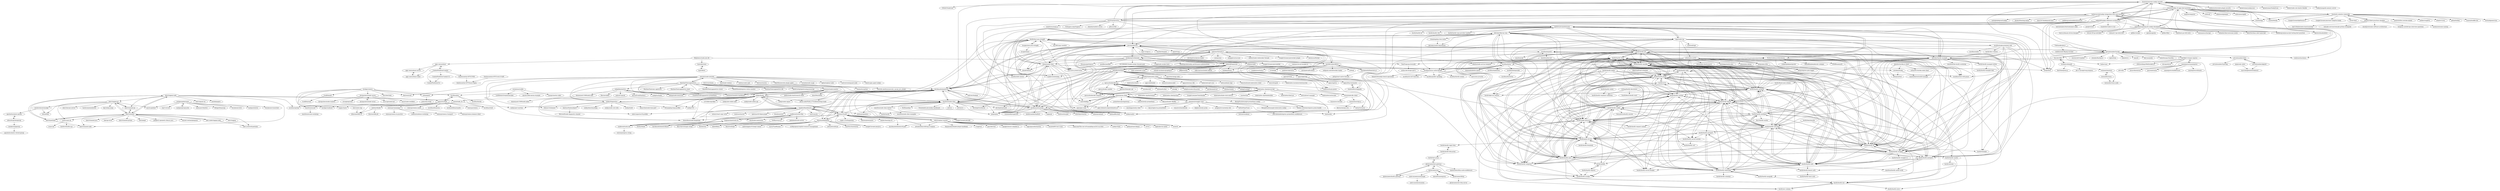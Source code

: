 digraph G {
"lirantal/awesome-nodejs-security" -> "OWASP/NodeGoat" ["e"=1]
"lirantal/awesome-nodejs-security" -> "lirantal/nodejs-cli-apps-best-practices"
"lirantal/awesome-nodejs-security" -> "testjavascript/nodejs-integration-tests-best-practices"
"lirantal/awesome-nodejs-security" -> "nodesecurity/eslint-plugin-security" ["e"=1]
"lirantal/awesome-nodejs-security" -> "ajinabraham/nodejsscan" ["e"=1]
"lirantal/awesome-nodejs-security" -> "lirantal/is-website-vulnerable"
"lirantal/awesome-nodejs-security" -> "clinicjs/node-clinic"
"lirantal/awesome-nodejs-security" -> "lirantal/npq" ["e"=1]
"lirantal/awesome-nodejs-security" -> "davidmarkclements/0x"
"lirantal/awesome-nodejs-security" -> "ajinabraham/NodeJsScan" ["e"=1]
"lirantal/awesome-nodejs-security" -> "breejs/bree" ["e"=1]
"lirantal/awesome-nodejs-security" -> "animir/node-rate-limiter-flexible" ["e"=1]
"lirantal/awesome-nodejs-security" -> "nodeshift/nodejs-reference-architecture"
"lirantal/awesome-nodejs-security" -> "nodkz/mongodb-memory-server" ["e"=1]
"lirantal/awesome-nodejs-security" -> "piscinajs/piscina"
"nodejs/llnode" -> "nodejs/diagnostics"
"nodejs/llnode" -> "node-inspector/v8-profiler" ["e"=1]
"nodejs/llnode" -> "joyent/mdb_v8"
"nodejs/llnode" -> "X-Profiler/xprofiler" ["e"=1]
"nodejs/llnode" -> "nodejs/TSC" ["e"=1]
"nodejs/llnode" -> "bnoordhuis/node-heapdump" ["e"=1]
"nodejs/llnode" -> "v8/sampling-heap-profiler"
"nodejs/llnode" -> "nodejs/abi-stable-node" ["e"=1]
"nodejs/llnode" -> "thlorenz/v8-perf"
"nodejs/llnode" -> "nodejs/node-addon-api" ["e"=1]
"nodejs/llnode" -> "mapbox/flamebearer"
"nodejs/llnode" -> "nodejs/node-report"
"nodejs/llnode" -> "davidmarkclements/0x"
"nodejs/llnode" -> "aliyun-node/Node.js-Troubleshooting-Guide" ["e"=1]
"nodejs/llnode" -> "nearform/node-clinic"
"lirantal/is-website-vulnerable" -> "lirantal/awesome-nodejs-security"
"lirantal/is-website-vulnerable" -> "lirantal/nodejs-cli-apps-best-practices"
"lirantal/is-website-vulnerable" -> "paulirish/lite-youtube-embed" ["e"=1]
"lirantal/is-website-vulnerable" -> "jwilber/roughViz" ["e"=1]
"lirantal/is-website-vulnerable" -> "lirantal/dockly" ["e"=1]
"lirantal/is-website-vulnerable" -> "lirantal/npq" ["e"=1]
"lirantal/is-website-vulnerable" -> "s0md3v/Corsy" ["e"=1]
"lirantal/is-website-vulnerable" -> "github/hotkey" ["e"=1]
"lirantal/is-website-vulnerable" -> "lirantal/lockfile-lint" ["e"=1]
"lirantal/is-website-vulnerable" -> "brotandgames/ciao" ["e"=1]
"lirantal/is-website-vulnerable" -> "palash25/best-practices-checklist"
"lirantal/is-website-vulnerable" -> "GoogleChrome/lighthouse-ci" ["e"=1]
"lirantal/is-website-vulnerable" -> "GoogleChromeLabs/react-adaptive-hooks" ["e"=1]
"lirantal/is-website-vulnerable" -> "ai/size-limit" ["e"=1]
"lirantal/is-website-vulnerable" -> "privatenumber/tasuku"
"mikejihbe/metrics" -> "felixge/node-measured"
"mikejihbe/metrics" -> "donnerjack13589/node-spdy"
"mikejihbe/metrics" -> "Benvie/reified"
"mikejihbe/metrics" -> "andyet/Capsule" ["e"=1]
"mikejihbe/metrics" -> "hij1nx/EventEmitter2" ["e"=1]
"mikejihbe/metrics" -> "nodejitsu/haibu" ["e"=1]
"davidmarkclements/0x" -> "mcollina/autocannon"
"davidmarkclements/0x" -> "nearform/node-clinic"
"davidmarkclements/0x" -> "mapbox/flamebearer"
"davidmarkclements/0x" -> "clinicjs/node-clinic"
"davidmarkclements/0x" -> "piscinajs/piscina"
"davidmarkclements/0x" -> "pinojs/pino" ["e"=1]
"davidmarkclements/0x" -> "thlorenz/v8-perf"
"davidmarkclements/0x" -> "thlorenz/deoptigate"
"davidmarkclements/0x" -> "andywer/leakage" ["e"=1]
"davidmarkclements/0x" -> "nodejs/llnode"
"davidmarkclements/0x" -> "mcollina/pino"
"davidmarkclements/0x" -> "nodejs/undici" ["e"=1]
"davidmarkclements/0x" -> "GoogleChromeLabs/ndb" ["e"=1]
"davidmarkclements/0x" -> "bnoordhuis/node-heapdump" ["e"=1]
"davidmarkclements/0x" -> "bcoe/c8" ["e"=1]
"nodeshift/nodejs-reference-architecture" -> "testjavascript/nodejs-integration-tests-best-practices"
"nodeshift/nodejs-reference-architecture" -> "vinodotdev/node-to-rust" ["e"=1]
"nodeshift/nodejs-reference-architecture" -> "lirantal/nodejs-cli-apps-best-practices"
"nodeshift/nodejs-reference-architecture" -> "lirantal/awesome-nodejs-security"
"nodeshift/nodejs-reference-architecture" -> "breejs/bree" ["e"=1]
"nodeshift/nodejs-reference-architecture" -> "privatenumber/tasuku"
"nodeshift/nodejs-reference-architecture" -> "clinicjs/node-clinic"
"nodeshift/nodejs-reference-architecture" -> "piscinajs/piscina"
"nodeshift/nodejs-reference-architecture" -> "nodeshift/opossum"
"nodeshift/nodejs-reference-architecture" -> "testcontainers/testcontainers-node" ["e"=1]
"nodeshift/nodejs-reference-architecture" -> "miguelmota/golang-for-nodejs-developers"
"nodeshift/nodejs-reference-architecture" -> "nodejs/undici" ["e"=1]
"nodeshift/nodejs-reference-architecture" -> "leafac/caxa"
"nodeshift/nodejs-reference-architecture" -> "platformatic/platformatic"
"nodeshift/nodejs-reference-architecture" -> "google/wireit" ["e"=1]
"palash25/best-practices-checklist" -> "gruhn/awesome-naming" ["e"=1]
"palash25/best-practices-checklist" -> "knrt10/kubernetes-basicLearning" ["e"=1]
"palash25/best-practices-checklist" -> "lirantal/is-website-vulnerable"
"palash25/best-practices-checklist" -> "wemake-services/wemake-python-styleguide" ["e"=1]
"palash25/best-practices-checklist" -> "simskij/awesome-software-architecture" ["e"=1]
"palash25/best-practices-checklist" -> "bregman-arie/devops-interview-questions" ["e"=1]
"miguelmota/golang-for-nodejs-developers" -> "testjavascript/nodejs-integration-tests-best-practices"
"miguelmota/golang-for-nodejs-developers" -> "gofiber/fiber" ["e"=1]
"miguelmota/golang-for-nodejs-developers" -> "lirantal/nodejs-cli-apps-best-practices"
"miguelmota/golang-for-nodejs-developers" -> "goldbergyoni/javascript-testing-best-practices" ["e"=1]
"miguelmota/golang-for-nodejs-developers" -> "quii/learn-go-with-tests" ["e"=1]
"miguelmota/golang-for-nodejs-developers" -> "inancgumus/learngo" ["e"=1]
"miguelmota/golang-for-nodejs-developers" -> "juliandavidmr/awesome-nestjs" ["e"=1]
"miguelmota/golang-for-nodejs-developers" -> "fpereiro/backendlore" ["e"=1]
"miguelmota/golang-for-nodejs-developers" -> "labs42io/clean-code-typescript" ["e"=1]
"miguelmota/golang-for-nodejs-developers" -> "teivah/100-go-mistakes" ["e"=1]
"miguelmota/golang-for-nodejs-developers" -> "Sairyss/domain-driven-hexagon" ["e"=1]
"miguelmota/golang-for-nodejs-developers" -> "shomali11/go-interview" ["e"=1]
"miguelmota/golang-for-nodejs-developers" -> "gofiber/recipes" ["e"=1]
"miguelmota/golang-for-nodejs-developers" -> "lirantal/awesome-nodejs-security"
"miguelmota/golang-for-nodejs-developers" -> "agenda/agenda" ["e"=1]
"fastify/fastify-static" -> "fastify/fastify-sensible"
"fastify/fastify-static" -> "fastify/fastify-helmet"
"fastify/fastify-static" -> "fastify/point-of-view"
"fastify/fastify-static" -> "fastify/fastify-cookie"
"fastify/fastify-static" -> "fastify/fastify-cors"
"fastify/fastify-static" -> "fastify/fastify-compress"
"fastify/fastify-static" -> "fastify/fastify-jwt"
"fastify/fastify-static" -> "fastify/fastify-autoload"
"fastify/fastify-static" -> "fastify/fastify-multipart"
"fastify/fastify-static" -> "fastify/fastify-plugin"
"fastify/fastify-static" -> "fastify/fastify-auth"
"fastify/fastify-static" -> "fastify/fastify-websocket"
"fastify/fastify-static" -> "fastify/fastify-rate-limit"
"fastify/fastify-static" -> "fastify/fastify-cli"
"fastify/fastify-static" -> "fastify/fastify-mongodb"
"75lb/handbrake-js" -> "privatenumber/tasuku"
"75lb/handbrake-js" -> "kribblo/node-ffmpeg-installer" ["e"=1]
"mcollina/make-promises-safe" -> "fastify/fastify-cli"
"mcollina/make-promises-safe" -> "mcollina/close-with-grace"
"mcollina/make-promises-safe" -> "mcollina/hyperid"
"mcollina/make-promises-safe" -> "delvedor/fastify-example"
"mcollina/make-promises-safe" -> "fastify/docs-chinese"
"mcollina/make-promises-safe" -> "fastify/fastify-swagger"
"mcollina/make-promises-safe" -> "mcollina/undici"
"mcollina/make-promises-safe" -> "fastify/fastify-postgres"
"fastify/fastify-oauth2" -> "fastify/fastify-sensible"
"fastify/fastify-oauth2" -> "fastify/fastify-env"
"fastify/fastify-oauth2" -> "fastify/session"
"delvedor/find-my-way" -> "fastify/fast-json-stringify"
"delvedor/find-my-way" -> "platformatic/platformatic"
"delvedor/find-my-way" -> "delvedor/router-benchmark"
"delvedor/find-my-way" -> "fastify/fastify-cli"
"delvedor/find-my-way" -> "fastify/fastify-helmet"
"delvedor/find-my-way" -> "steambap/koa-tree-router"
"delvedor/find-my-way" -> "fastify/fastify-jwt"
"delvedor/find-my-way" -> "fastify/light-my-request"
"delvedor/find-my-way" -> "fastify/fastify-plugin"
"delvedor/find-my-way" -> "delvedor/fastify-example"
"delvedor/find-my-way" -> "mcollina/fastq"
"delvedor/find-my-way" -> "fastify/under-pressure"
"delvedor/find-my-way" -> "mcollina/async-cache-dedupe"
"delvedor/find-my-way" -> "mercurius-js/mercurius" ["e"=1]
"delvedor/find-my-way" -> "tapjs/node-tap"
"thlorenz/v8-perf" -> "danbev/learning-v8" ["e"=1]
"thlorenz/v8-perf" -> "thlorenz/deoptigate"
"thlorenz/v8-perf" -> "vhf/v8-bailout-reasons"
"thlorenz/v8-perf" -> "davidmarkclements/0x"
"thlorenz/v8-perf" -> "nodejs/llnode"
"thlorenz/v8-perf" -> "nearform/node-clinic"
"thlorenz/v8-perf" -> "bnoordhuis/node-heapdump" ["e"=1]
"thlorenz/v8-perf" -> "davidmarkclements/v8-perf"
"thlorenz/v8-perf" -> "GoogleChromeLabs/jsvu" ["e"=1]
"thlorenz/v8-perf" -> "lloyd/node-memwatch" ["e"=1]
"thlorenz/v8-perf" -> "vngkv123/aSiagaming" ["e"=1]
"thlorenz/v8-perf" -> "a0viedo/demystifying-js-engines" ["e"=1]
"thlorenz/v8-perf" -> "GoogleChromeLabs/ndb" ["e"=1]
"thlorenz/v8-perf" -> "mapbox/flamebearer"
"thlorenz/v8-perf" -> "thlorenz/proxyquire" ["e"=1]
"AgustinCB/docker-api" -> "apocas/dockerode"
"AgustinCB/docker-api" -> "apocas/dockerode-compose"
"Goyoo/node-k8s-client" -> "huwenshuo/ctph.js"
"Goyoo/node-k8s-client" -> "Goyoo/yoo-installer"
"apocas/dockerode" -> "AgustinCB/docker-api"
"apocas/dockerode" -> "apocas/docker-modem"
"apocas/dockerode" -> "kubernetes-client/javascript"
"apocas/dockerode" -> "nodegit/nodegit" ["e"=1]
"apocas/dockerode" -> "mscdex/ssh2" ["e"=1]
"apocas/dockerode" -> "apocas/dockerode-compose"
"apocas/dockerode" -> "OptimalBits/bull" ["e"=1]
"apocas/dockerode" -> "Automattic/kue" ["e"=1]
"apocas/dockerode" -> "zeit/pkg" ["e"=1]
"apocas/dockerode" -> "nodejitsu/node-http-proxy" ["e"=1]
"apocas/dockerode" -> "patriksimek/vm2" ["e"=1]
"apocas/dockerode" -> "godaddy/kubernetes-client"
"apocas/dockerode" -> "rlidwka/sinopia" ["e"=1]
"apocas/dockerode" -> "sindresorhus/p-queue" ["e"=1]
"apocas/dockerode" -> "luin/ioredis" ["e"=1]
"godaddy/kubernetes-client" -> "kubernetes-client/javascript"
"godaddy/kubernetes-client" -> "Goyoo/node-k8s-client"
"godaddy/kubernetes-client" -> "tenxcloud/node-kubernetes-client"
"godaddy/kubernetes-client" -> "Azure/brigade" ["e"=1]
"godaddy/kubernetes-client" -> "kubernetes-incubator/external-dns" ["e"=1]
"godaddy/kubernetes-client" -> "apocas/dockerode"
"godaddy/kubernetes-client" -> "kubernetes/charts" ["e"=1]
"godaddy/kubernetes-client" -> "appscode/kubed" ["e"=1]
"godaddy/kubernetes-client" -> "godaddy/terminus"
"godaddy/kubernetes-client" -> "datawire/ambassador" ["e"=1]
"godaddy/kubernetes-client" -> "ajpauwels/easy-k8s"
"godaddy/kubernetes-client" -> "kubernetes/git-sync" ["e"=1]
"godaddy/kubernetes-client" -> "jetstack/kube-lego" ["e"=1]
"kubernetes-client/javascript" -> "godaddy/kubernetes-client"
"kubernetes-client/javascript" -> "apocas/dockerode"
"kubernetes-client/javascript" -> "siimon/prom-client"
"kubernetes-client/javascript" -> "Goyoo/node-k8s-client"
"kubernetes-client/javascript" -> "kubernetes-sigs/kubebuilder" ["e"=1]
"kubernetes-client/javascript" -> "grpc/grpc-node" ["e"=1]
"kubernetes-client/javascript" -> "kubernetes/client-go" ["e"=1]
"kubernetes-client/javascript" -> "tulios/kafkajs" ["e"=1]
"kubernetes-client/javascript" -> "jetstack/cert-manager" ["e"=1]
"kubernetes-client/javascript" -> "kubernetes/autoscaler" ["e"=1]
"kubernetes-client/javascript" -> "kubernetes-sigs/kustomize" ["e"=1]
"kubernetes-client/javascript" -> "kubernetes-client/python" ["e"=1]
"kubernetes-client/javascript" -> "GoogleContainerTools/kaniko" ["e"=1]
"kubernetes-client/javascript" -> "kubernetes/kube-state-metrics" ["e"=1]
"kubernetes-client/javascript" -> "rancher/k3d" ["e"=1]
"typicode/steno" -> "typicode/xv"
"siimon/prom-client" -> "jochen-schweizer/express-prom-bundle"
"siimon/prom-client" -> "open-telemetry/opentelemetry-js" ["e"=1]
"siimon/prom-client" -> "RisingStack/example-prometheus-nodejs"
"siimon/prom-client" -> "slanatech/swagger-stats"
"siimon/prom-client" -> "grpc/grpc-node" ["e"=1]
"siimon/prom-client" -> "nearform/node-clinic"
"siimon/prom-client" -> "tulios/kafkajs" ["e"=1]
"siimon/prom-client" -> "pinojs/pino" ["e"=1]
"siimon/prom-client" -> "prometheus/pushgateway" ["e"=1]
"siimon/prom-client" -> "luin/ioredis" ["e"=1]
"siimon/prom-client" -> "mcollina/autocannon"
"siimon/prom-client" -> "kubernetes-client/javascript"
"siimon/prom-client" -> "willsoto/nestjs-prometheus" ["e"=1]
"siimon/prom-client" -> "Blizzard/node-rdkafka" ["e"=1]
"siimon/prom-client" -> "godaddy/terminus"
"testjavascript/nodejs-integration-tests-best-practices" -> "goldbergyoni/javascript-testing-best-practices" ["e"=1]
"testjavascript/nodejs-integration-tests-best-practices" -> "practicajs/practica"
"testjavascript/nodejs-integration-tests-best-practices" -> "nodeshift/nodejs-reference-architecture"
"testjavascript/nodejs-integration-tests-best-practices" -> "lirantal/nodejs-cli-apps-best-practices"
"testjavascript/nodejs-integration-tests-best-practices" -> "Sairyss/domain-driven-hexagon" ["e"=1]
"testjavascript/nodejs-integration-tests-best-practices" -> "lirantal/awesome-nodejs-security"
"testjavascript/nodejs-integration-tests-best-practices" -> "santiq/bulletproof-nodejs" ["e"=1]
"testjavascript/nodejs-integration-tests-best-practices" -> "breejs/bree" ["e"=1]
"testjavascript/nodejs-integration-tests-best-practices" -> "miguelmota/golang-for-nodejs-developers"
"testjavascript/nodejs-integration-tests-best-practices" -> "jmcdo29/testing-nestjs" ["e"=1]
"testjavascript/nodejs-integration-tests-best-practices" -> "alan2207/bulletproof-react" ["e"=1]
"testjavascript/nodejs-integration-tests-best-practices" -> "privatenumber/tasuku"
"testjavascript/nodejs-integration-tests-best-practices" -> "nodejs/undici" ["e"=1]
"testjavascript/nodejs-integration-tests-best-practices" -> "goldbergyoni/nodebestpractices" ["e"=1]
"testjavascript/nodejs-integration-tests-best-practices" -> "pinojs/pino" ["e"=1]
"andywer/threads.js" -> "piscinajs/piscina"
"andywer/threads.js" -> "josdejong/workerpool"
"andywer/threads.js" -> "GoogleChromeLabs/comlink" ["e"=1]
"andywer/threads.js" -> "wilk/microjob" ["e"=1]
"andywer/threads.js" -> "audreyt/node-webworker-threads" ["e"=1]
"andywer/threads.js" -> "developit/greenlet" ["e"=1]
"andywer/threads.js" -> "sindresorhus/p-queue" ["e"=1]
"andywer/threads.js" -> "parallel-js/parallel.js"
"andywer/threads.js" -> "developit/workerize" ["e"=1]
"andywer/threads.js" -> "GoogleChromeLabs/worker-plugin" ["e"=1]
"andywer/threads.js" -> "alewin/useWorker" ["e"=1]
"andywer/threads.js" -> "developit/workerize-loader" ["e"=1]
"andywer/threads.js" -> "neomjs/neo" ["e"=1]
"andywer/threads.js" -> "nodejs/undici" ["e"=1]
"andywer/threads.js" -> "alangpierce/sucrase" ["e"=1]
"hugmanrique/turbo-ws" -> "mafintosh/turbo-http"
"hugmanrique/turbo-ws" -> "mafintosh/turbo-net"
"mafintosh/turbo-net" -> "mafintosh/turbo-http"
"mafintosh/turbo-net" -> "hugmanrique/turbo-ws"
"mafintosh/turbo-net" -> "watson/progress-string"
"thecodrr/fdir" -> "luciopaiva/heapify"
"thecodrr/fdir" -> "privatenumber/tasuku"
"thecodrr/fdir" -> "TomPrograms/stormdb"
"fastify/fastify-auth" -> "fastify/fastify-jwt"
"fastify/fastify-auth" -> "fastify/fastify-sensible"
"fastify/fastify-auth" -> "fastify/fastify-helmet"
"fastify/fastify-auth" -> "fastify/fastify-circuit-breaker"
"fastify/fastify-auth" -> "fastify/fastify-caching"
"fastify/fastify-auth" -> "fastify/fastify-autoload"
"fastify/fastify-auth" -> "fastify/fastify-rate-limit"
"fastify/fastify-auth" -> "fastify/fastify-bearer-auth"
"fastify/fastify-auth" -> "fastify/fastify-postgres"
"fastify/fastify-auth" -> "fastify/fastify-passport"
"fastify/fastify-auth" -> "fastify/fastify-plugin"
"fastify/fastify-auth" -> "fastify/fastify-websocket"
"fastify/fastify-auth" -> "fastify/fastify-accepts"
"fastify/fastify-auth" -> "nearform/fastify-auth0-verify"
"fastify/fastify-auth" -> "fastify/fastify-static"
"mcollina/autocannon" -> "nearform/node-clinic"
"mcollina/autocannon" -> "pinojs/pino" ["e"=1]
"mcollina/autocannon" -> "davidmarkclements/0x"
"mcollina/autocannon" -> "clinicjs/node-clinic"
"mcollina/autocannon" -> "fastify/fastify" ["e"=1]
"mcollina/autocannon" -> "OptimalBits/bull" ["e"=1]
"mcollina/autocannon" -> "luin/ioredis" ["e"=1]
"mcollina/autocannon" -> "helmetjs/helmet" ["e"=1]
"mcollina/autocannon" -> "piscinajs/piscina"
"mcollina/autocannon" -> "sindresorhus/got" ["e"=1]
"mcollina/autocannon" -> "winstonjs/winston" ["e"=1]
"mcollina/autocannon" -> "visionmedia/supertest" ["e"=1]
"mcollina/autocannon" -> "nodejs/undici" ["e"=1]
"mcollina/autocannon" -> "alexfernandez/loadtest" ["e"=1]
"mcollina/autocannon" -> "hapijs/joi" ["e"=1]
"nearform/node-clinic" -> "mcollina/autocannon"
"nearform/node-clinic" -> "davidmarkclements/0x"
"nearform/node-clinic" -> "nearform/node-clinic-doctor"
"nearform/node-clinic" -> "developit/greenlet" ["e"=1]
"nearform/node-clinic" -> "GoogleChromeLabs/ndb" ["e"=1]
"nearform/node-clinic" -> "pinojs/pino" ["e"=1]
"nearform/node-clinic" -> "fastify/fast-json-stringify"
"nearform/node-clinic" -> "mapbox/flamebearer"
"nearform/node-clinic" -> "midwayjs/pandora" ["e"=1]
"nearform/node-clinic" -> "FormidableLabs/nodejs-dashboard" ["e"=1]
"nearform/node-clinic" -> "developit/workerize" ["e"=1]
"nearform/node-clinic" -> "zeit/ncc" ["e"=1]
"nearform/node-clinic" -> "zeit/micro" ["e"=1]
"nearform/node-clinic" -> "Netflix/pollyjs" ["e"=1]
"nearform/node-clinic" -> "grpc/grpc-node" ["e"=1]
"fastify/fast-json-stringify" -> "delvedor/find-my-way"
"fastify/fast-json-stringify" -> "nearform/node-clinic"
"fastify/fast-json-stringify" -> "fastify/fastify-swagger"
"fastify/fast-json-stringify" -> "davidmarkclements/flatstr"
"fastify/fast-json-stringify" -> "lucagez/slow-json-stringify"
"fastify/fast-json-stringify" -> "pinojs/pino" ["e"=1]
"fastify/fast-json-stringify" -> "piscinajs/piscina"
"fastify/fast-json-stringify" -> "fastify/fastify-cli"
"fastify/fast-json-stringify" -> "mcollina/autocannon"
"fastify/fast-json-stringify" -> "hyj1991/easy-monitor" ["e"=1]
"fastify/fast-json-stringify" -> "fastify/fastify" ["e"=1]
"fastify/fast-json-stringify" -> "aliyun-node/Node.js-Troubleshooting-Guide" ["e"=1]
"fastify/fast-json-stringify" -> "mercurius-js/mercurius" ["e"=1]
"fastify/fast-json-stringify" -> "nodejs/undici" ["e"=1]
"fastify/fast-json-stringify" -> "mcollina/hyperid"
"MeetMe/newrelic-plugin-agent" -> "newrelic-platform/newrelic_mysql_java_plugin"
"clinicjs/node-clinic" -> "mcollina/autocannon"
"clinicjs/node-clinic" -> "davidmarkclements/0x"
"clinicjs/node-clinic" -> "piscinajs/piscina"
"clinicjs/node-clinic" -> "nodejs/undici" ["e"=1]
"clinicjs/node-clinic" -> "mercurius-js/mercurius" ["e"=1]
"clinicjs/node-clinic" -> "pinojs/pino" ["e"=1]
"clinicjs/node-clinic" -> "taskforcesh/bullmq" ["e"=1]
"clinicjs/node-clinic" -> "breejs/bree" ["e"=1]
"clinicjs/node-clinic" -> "platformatic/platformatic"
"clinicjs/node-clinic" -> "lirantal/awesome-nodejs-security"
"clinicjs/node-clinic" -> "tulios/kafkajs" ["e"=1]
"clinicjs/node-clinic" -> "fastify/fast-json-stringify"
"clinicjs/node-clinic" -> "mcollina/async-cache-dedupe"
"clinicjs/node-clinic" -> "open-telemetry/opentelemetry-js" ["e"=1]
"clinicjs/node-clinic" -> "esbuild-kit/tsx" ["e"=1]
"tapjs/node-tap" -> "substack/tape" ["e"=1]
"tapjs/node-tap" -> "fastify/fastify-cli"
"tapjs/node-tap" -> "fastify/fastify-swagger"
"tapjs/node-tap" -> "platformatic/platformatic"
"tapjs/node-tap" -> "delvedor/find-my-way"
"tapjs/node-tap" -> "fastify/fastify-sensible"
"tapjs/node-tap" -> "mercurius-js/mercurius" ["e"=1]
"tapjs/node-tap" -> "delvedor/fastify-example"
"tapjs/node-tap" -> "fastify/point-of-view"
"tapjs/node-tap" -> "nodejs/undici" ["e"=1]
"tapjs/node-tap" -> "mcollina/make-promises-safe"
"tapjs/node-tap" -> "fastify/fastify-autoload"
"tapjs/node-tap" -> "fastify/light-my-request"
"tapjs/node-tap" -> "pinojs/pino-pretty"
"tapjs/node-tap" -> "fastify/fastify-multipart"
"josdejong/workerpool" -> "andywer/threads.js"
"josdejong/workerpool" -> "piscinajs/piscina"
"josdejong/workerpool" -> "SUCHMOKUO/node-worker-threads-pool"
"josdejong/workerpool" -> "rvagg/node-worker-farm" ["e"=1]
"josdejong/workerpool" -> "bleedingcode/nodejs-performance-optimizations"
"josdejong/workerpool" -> "parallel-js/parallel.js"
"josdejong/workerpool" -> "clinicjs/node-clinic"
"josdejong/workerpool" -> "sindresorhus/p-queue" ["e"=1]
"josdejong/workerpool" -> "wilk/microjob" ["e"=1]
"josdejong/workerpool" -> "mcollina/autocannon"
"josdejong/workerpool" -> "GoogleChromeLabs/comlink" ["e"=1]
"josdejong/workerpool" -> "davidmarkclements/0x"
"josdejong/workerpool" -> "nodeshift/opossum"
"josdejong/workerpool" -> "Zizzamia/perfume.js" ["e"=1]
"josdejong/workerpool" -> "poolifier/poolifier"
"platformatic/platformatic" -> "delvedor/fastify-example"
"platformatic/platformatic" -> "ForbesLindesay/atdatabases"
"platformatic/platformatic" -> "mercurius-js/mercurius" ["e"=1]
"platformatic/platformatic" -> "fastify/fastify-dx" ["e"=1]
"platformatic/platformatic" -> "delvedor/find-my-way"
"platformatic/platformatic" -> "fastify/fastify-swagger"
"platformatic/platformatic" -> "mcollina/async-cache-dedupe"
"platformatic/platformatic" -> "nodejs/undici" ["e"=1]
"platformatic/platformatic" -> "fastify/fastify-vite" ["e"=1]
"platformatic/platformatic" -> "fastify/fastify-cli"
"platformatic/platformatic" -> "tapjs/node-tap"
"platformatic/platformatic" -> "fastify/fastify-type-provider-typebox"
"platformatic/platformatic" -> "fastify/fastify-autoload"
"platformatic/platformatic" -> "mcollina/public-speaking"
"platformatic/platformatic" -> "fastify/fastify-jwt"
"jquatier/eureka-js-client" -> "awolden/brakes"
"jquatier/eureka-js-client" -> "eltonjuan/test"
"jquatier/eureka-js-client" -> "arthas001/eureka-node-client"
"jquatier/eureka-js-client" -> "seanohollaren/nsolid-manager"
"fastify/fastify-sensible" -> "fastify/fastify-helmet"
"fastify/fastify-sensible" -> "fastify/fastify-autoload"
"fastify/fastify-sensible" -> "fastify/fastify-auth"
"fastify/fastify-sensible" -> "fastify/fastify-caching"
"fastify/fastify-sensible" -> "fastify/fastify-plugin"
"fastify/fastify-sensible" -> "fastify/fastify-rate-limit"
"fastify/fastify-sensible" -> "fastify/fastify-static"
"fastify/fastify-sensible" -> "fastify/under-pressure"
"fastify/fastify-sensible" -> "fastify/fastify-jwt"
"fastify/fastify-sensible" -> "fastify/fastify-compress"
"fastify/fastify-sensible" -> "fastify/fastify-secure-session"
"fastify/fastify-sensible" -> "fastify/fastify-cli"
"fastify/fastify-sensible" -> "fastify/fastify-oauth2"
"fastify/fastify-sensible" -> "fastify/fastify-circuit-breaker"
"fastify/fastify-sensible" -> "fastify/fastify-redis"
"fastify/fastify-swagger" -> "fastify/fastify-cors"
"fastify/fastify-swagger" -> "fastify/fastify-jwt"
"fastify/fastify-swagger" -> "fastify/fastify-sensible"
"fastify/fastify-swagger" -> "fastify/fastify-cli"
"fastify/fastify-swagger" -> "fastify/fastify-autoload"
"fastify/fastify-swagger" -> "fastify/fastify-helmet"
"fastify/fastify-swagger" -> "fastify/fastify-auth"
"fastify/fastify-swagger" -> "fastify/fastify-plugin"
"fastify/fastify-swagger" -> "fastify/fastify-rate-limit"
"fastify/fastify-swagger" -> "fastify/fastify-oauth2"
"fastify/fastify-swagger" -> "fastify/fastify-swagger-ui"
"fastify/fastify-swagger" -> "fastify/fastify-postgres"
"fastify/fastify-swagger" -> "fastify/under-pressure"
"fastify/fastify-swagger" -> "fastify/fastify-static"
"fastify/fastify-swagger" -> "fastify/fastify-websocket"
"thlorenz/deoptigate" -> "thlorenz/v8-perf"
"thlorenz/deoptigate" -> "andrewiggins/v8-deopt-viewer"
"thlorenz/deoptigate" -> "davidmarkclements/0x"
"thlorenz/deoptigate" -> "marcj/TypeRunner" ["e"=1]
"thlorenz/deoptigate" -> "mapbox/flamebearer"
"thlorenz/deoptigate" -> "bcoe/c8" ["e"=1]
"thlorenz/deoptigate" -> "tc39/proposal-explicit-resource-management" ["e"=1]
"thlorenz/deoptigate" -> "davidmarkclements/flatstr"
"thlorenz/deoptigate" -> "Rich-Harris/magic-string" ["e"=1]
"thlorenz/deoptigate" -> "Boshen/oxc" ["e"=1]
"thlorenz/deoptigate" -> "lukeed/kleur" ["e"=1]
"thlorenz/deoptigate" -> "arktypeio/arktype" ["e"=1]
"thlorenz/deoptigate" -> "GoogleChromeLabs/jsvu" ["e"=1]
"thlorenz/deoptigate" -> "SamVerschueren/tsd" ["e"=1]
"thlorenz/deoptigate" -> "ReactiveX/IxJS" ["e"=1]
"joyent/mdb_v8" -> "indutny/llnode"
"joyent/mdb_v8" -> "tjfontaine/lldb-v8"
"joyent/mdb_v8" -> "nodejs/post-mortem"
"mapbox/flamebearer" -> "davidmarkclements/0x"
"mapbox/flamebearer" -> "nearform/node-clinic"
"mapbox/flamebearer" -> "nodejs/llnode"
"mapbox/flamebearer" -> "thlorenz/deoptigate"
"mapbox/flamebearer" -> "bluzi/jsonstore" ["e"=1]
"mapbox/flamebearer" -> "midwayjs/pandora" ["e"=1]
"mapbox/flamebearer" -> "node-inspector/v8-profiler" ["e"=1]
"mapbox/flamebearer" -> "nuxt/consola" ["e"=1]
"mapbox/flamebearer" -> "thlorenz/v8-perf"
"mapbox/flamebearer" -> "aweary/react-copy-write" ["e"=1]
"mapbox/flamebearer" -> "sindresorhus/ow" ["e"=1]
"mapbox/flamebearer" -> "mafintosh/turbo-http"
"mapbox/flamebearer" -> "mafintosh/turbo-net"
"mapbox/flamebearer" -> "bnoordhuis/node-heapdump" ["e"=1]
"mapbox/flamebearer" -> "spiermar/d3-flame-graph" ["e"=1]
"pinojs/pino-pretty" -> "pinojs/pino" ["e"=1]
"pinojs/pino-pretty" -> "pinojs/pino-http"
"pinojs/pino-pretty" -> "pinojs/express-pino-logger"
"pinojs/pino-pretty" -> "fastify/fastify-helmet"
"pinojs/pino-pretty" -> "iamolegga/nestjs-pino" ["e"=1]
"pinojs/pino-pretty" -> "fastify/fastify-autoload"
"pinojs/pino-pretty" -> "fastify/fastify-cli"
"pinojs/pino-pretty" -> "pinojs/pino-debug"
"pinojs/pino-pretty" -> "fastify/fastify-sensible"
"pinojs/pino-pretty" -> "pinojs/pino-elasticsearch"
"pinojs/pino-pretty" -> "fastify/fastify-multipart"
"pinojs/pino-pretty" -> "fastify/fastify-swagger"
"pinojs/pino-pretty" -> "fastify/fastify-cookie"
"pinojs/pino-pretty" -> "fastify/point-of-view"
"pinojs/pino-pretty" -> "fastify/fastify-cors"
"vhf/v8-bailout-reasons" -> "thlorenz/v8-perf"
"vhf/v8-bailout-reasons" -> "a0viedo/demystifying-js-engines" ["e"=1]
"vhf/v8-bailout-reasons" -> "kpdecker/six-speed" ["e"=1]
"vhf/v8-bailout-reasons" -> "thejameskyle/babel-plugin-handbook" ["e"=1]
"vhf/v8-bailout-reasons" -> "rvagg/nan" ["e"=1]
"vhf/v8-bailout-reasons" -> "Jam3/devtool" ["e"=1]
"vhf/v8-bailout-reasons" -> "google/closure-compiler-js" ["e"=1]
"vhf/v8-bailout-reasons" -> "logicalparadox/matcha"
"vhf/v8-bailout-reasons" -> "davidmarkclements/v8-perf"
"vhf/v8-bailout-reasons" -> "dcunited001/mri-scans" ["e"=1]
"vhf/v8-bailout-reasons" -> "davidmarkclements/0x"
"vhf/v8-bailout-reasons" -> "samccone/The-cost-of-transpiling-es2015-in-2016" ["e"=1]
"vhf/v8-bailout-reasons" -> "nodejs/citgm" ["e"=1]
"vhf/v8-bailout-reasons" -> "petkaantonov/deque" ["e"=1]
"vhf/v8-bailout-reasons" -> "cst/cst" ["e"=1]
"piscinajs/piscina" -> "nodejs/undici" ["e"=1]
"piscinajs/piscina" -> "andywer/threads.js"
"piscinajs/piscina" -> "tinylibs/tinypool" ["e"=1]
"piscinajs/piscina" -> "josdejong/workerpool"
"piscinajs/piscina" -> "clinicjs/node-clinic"
"piscinajs/piscina" -> "mcollina/autocannon"
"piscinajs/piscina" -> "davidmarkclements/0x"
"piscinajs/piscina" -> "fastify/fast-json-stringify"
"piscinajs/piscina" -> "pinojs/pino" ["e"=1]
"piscinajs/piscina" -> "taskforcesh/bullmq" ["e"=1]
"piscinajs/piscina" -> "egoist/tsup" ["e"=1]
"piscinajs/piscina" -> "napi-rs/napi-rs" ["e"=1]
"piscinajs/piscina" -> "esbuild-kit/tsx" ["e"=1]
"piscinajs/piscina" -> "privatenumber/tasuku"
"piscinajs/piscina" -> "breejs/bree" ["e"=1]
"Belphemur/node-json-db" -> "TomPrograms/stormdb"
"Belphemur/node-json-db" -> "typicode/steno"
"Belphemur/node-json-db" -> "appy-one/acebase"
"austinksmith/Hamsters.js" -> "parallel-js/parallel.js"
"austinksmith/Hamsters.js" -> "joltup/react-native-threads" ["e"=1]
"mcollina/async-cache-dedupe" -> "mcollina/on-exit-leak-free"
"mcollina/async-cache-dedupe" -> "mcollina/close-with-grace"
"mcollina/async-cache-dedupe" -> "mcollina/public-speaking"
"mcollina/async-cache-dedupe" -> "mcollina/fastify-isolate"
"mcollina/async-cache-dedupe" -> "mercurius-js/cache"
"mcollina/async-cache-dedupe" -> "RafaelGSS/nodejs-bench-operations" ["e"=1]
"fastify/fastify-mongodb" -> "fastify/fastify-websocket"
"fastify/fastify-mongodb" -> "fastify/fastify-env"
"godaddy/terminus" -> "gajus/lightship"
"godaddy/terminus" -> "hunterloftis/stoppable"
"godaddy/terminus" -> "nestjs/terminus" ["e"=1]
"godaddy/terminus" -> "nearform/node-clinic"
"godaddy/terminus" -> "siimon/prom-client"
"godaddy/terminus" -> "bcoe/c8" ["e"=1]
"godaddy/terminus" -> "nodeshift/opossum"
"godaddy/terminus" -> "helmetjs/helmet" ["e"=1]
"godaddy/terminus" -> "squaremo/amqp.node" ["e"=1]
"godaddy/terminus" -> "pinojs/pino" ["e"=1]
"godaddy/terminus" -> "gajus/http-terminator"
"godaddy/terminus" -> "mcollina/autocannon"
"godaddy/terminus" -> "taskforcesh/bullmq" ["e"=1]
"godaddy/terminus" -> "mozilla/node-convict" ["e"=1]
"godaddy/terminus" -> "godaddy/kubernetes-client"
"mcollina/fastq" -> "mcollina/mqemitter"
"mcollina/fastq" -> "mcollina/fastparallel"
"mcollina/fastq" -> "diamondio/better-queue"
"mcollina/fastq" -> "ForbesLindesay/atdatabases"
"mcollina/fastq" -> "delvedor/find-my-way"
"mcollina/fastq" -> "fastify/light-my-request"
"mcollina/fastq" -> "mcollina/async-cache-dedupe"
"mcollina/fastq" -> "mcollina/hyperid"
"mcollina/fastq" -> "mcollina/public-speaking"
"iloire/watchmen" -> "fzaninotto/uptime" ["e"=1]
"iloire/watchmen" -> "lorenwest/node-monitor"
"jochen-schweizer/express-prom-bundle" -> "joao-fontenele/express-prometheus-middleware"
"jochen-schweizer/express-prom-bundle" -> "siimon/prom-client"
"privatenumber/pkgroll" -> "privatenumber/cleye"
"privatenumber/pkgroll" -> "marvinhagemeister/kolorist"
"fastify/fastify-nextjs" -> "fastify/fastify-plugin"
"fastify/fastify-nextjs" -> "fastify/under-pressure"
"fastify/fastify-nextjs" -> "fastify/fastify-cors"
"fastify/fastify-nextjs" -> "fastify/fastify-helmet"
"fastify/fastify-nextjs" -> "fastify/point-of-view"
"fastify/fastify-nextjs" -> "fastify/fastify-compress"
"fastify/fastify-nextjs" -> "fastify/fastify-postgres"
"fastify/fastify-nextjs" -> "fastify/fastify-multipart"
"fastify/fastify-rate-limit" -> "fastify/fastify-helmet"
"fastify/fastify-rate-limit" -> "fastify/fastify-sensible"
"fastify/fastify-rate-limit" -> "fastify/under-pressure"
"fastify/fastify-rate-limit" -> "fastify/fastify-auth"
"fastify/fastify-rate-limit" -> "fastify/fastify-circuit-breaker"
"fastify/fastify-rate-limit" -> "fastify/fastify-compress"
"fastify/fastify-rate-limit" -> "fastify/fastify-autoload"
"fastify/fastify-rate-limit" -> "fastify/fastify-cli"
"fastify/fastify-rate-limit" -> "fastify/fastify-plugin"
"fastify/fastify-rate-limit" -> "fastify/fastify-multipart"
"fastify/fastify-rate-limit" -> "fastify/fastify-static"
"fastify/fastify-rate-limit" -> "fastify/fastify-redis"
"fastify/fastify-rate-limit" -> "fastify/fastify-postgres"
"fastify/fastify-rate-limit" -> "fastify/fastify-jwt"
"fastify/fastify-rate-limit" -> "fastify/fastify-passport"
"GetRayo/rayo.js" -> "foxifyjs/foxify"
"fastify/benchmarks" -> "fastify/fastify-rate-limit"
"fastify/benchmarks" -> "fastify/fastify-postgres"
"mcollina/hyperid" -> "mcollina/async-cache-dedupe"
"mcollina/hyperid" -> "nearform/sql"
"mcollina/hyperid" -> "mcollina/close-with-grace"
"mcollina/hyperid" -> "nearform/fast-jwt"
"mcollina/hyperid" -> "ForbesLindesay/atdatabases"
"mafintosh/turbo-http" -> "mafintosh/turbo-net"
"mafintosh/turbo-http" -> "hugmanrique/turbo-ws"
"mafintosh/turbo-http" -> "GetRayo/rayo.js"
"mafintosh/turbo-http" -> "geekskool/turbo-server"
"donnerjack13589/node-spdy" -> "donnerjack13589/node-index"
"pinojs/pino-http" -> "pinojs/express-pino-logger"
"pinojs/pino-http" -> "pinojs/pino-pretty"
"parallel-js/parallel.js" -> "austinksmith/Hamsters.js"
"parallel-js/parallel.js" -> "andywer/threads.js"
"parallel-js/parallel.js" -> "padolsey/operative" ["e"=1]
"parallel-js/parallel.js" -> "josdejong/workerpool"
"parallel-js/parallel.js" -> "calvinmetcalf/catiline" ["e"=1]
"parallel-js/parallel.js" -> "webpack-contrib/worker-loader" ["e"=1]
"parallel-js/parallel.js" -> "turbo/js" ["e"=1]
"parallel-js/parallel.js" -> "icodeforlove/task.js"
"parallel-js/parallel.js" -> "lo-th/fullik" ["e"=1]
"edwardcapriolo/gossip" -> "apache/incubator-gossip"
"edwardcapriolo/gossip" -> "monkeymq/jgossip"
"awolden/brakes" -> "eltonjuan/test"
"awolden/brakes" -> "seanohollaren/nsolid-manager"
"kibertoad/toad-scheduler" -> "fastify/fastify-plugin"
"pnpm/only-allow" -> "marvinhagemeister/kolorist"
"RuntimeTools/appmetrics" -> "RuntimeTools/appmetrics-dash"
"RuntimeTools/appmetrics" -> "RuntimeTools/appmetrics-statsd"
"RuntimeTools/appmetrics" -> "RafalWilinski/express-status-monitor" ["e"=1]
"RuntimeTools/appmetrics" -> "RuntimeTools/appmetrics-elk"
"RuntimeTools/appmetrics" -> "nodejs/node-report"
"RuntimeTools/appmetrics" -> "nodejs/llnode"
"RuntimeTools/appmetrics" -> "davidmarkclements/0x"
"RuntimeTools/appmetrics" -> "lorenwest/node-monitor"
"RuntimeTools/appmetrics" -> "opentracing/opentracing-javascript" ["e"=1]
"RuntimeTools/appmetrics" -> "nearform/node-clinic"
"RuntimeTools/appmetrics" -> "lorenwest/monitor-dashboard"
"RuntimeTools/appmetrics" -> "RuntimeTools/omr-agentcore"
"RuntimeTools/appmetrics" -> "mikejihbe/metrics"
"RuntimeTools/appmetrics" -> "newrelic/node-newrelic"
"RuntimeTools/appmetrics" -> "nodejs/diagnostics"
"privatenumber/tasuku" -> "privatenumber/cleye"
"privatenumber/tasuku" -> "breejs/bree" ["e"=1]
"privatenumber/tasuku" -> "piscinajs/piscina"
"privatenumber/tasuku" -> "egoist/dum" ["e"=1]
"privatenumber/tasuku" -> "lukeed/uvu" ["e"=1]
"privatenumber/tasuku" -> "esbuild-kit/tsx" ["e"=1]
"privatenumber/tasuku" -> "kartikk221/hyper-express"
"privatenumber/tasuku" -> "unjs/jiti" ["e"=1]
"privatenumber/tasuku" -> "Akryum/peeky" ["e"=1]
"privatenumber/tasuku" -> "sindresorhus/execa" ["e"=1]
"privatenumber/tasuku" -> "talentlessguy/tinyhttp" ["e"=1]
"privatenumber/tasuku" -> "testjavascript/nodejs-integration-tests-best-practices"
"privatenumber/tasuku" -> "sinclairzx81/typebox" ["e"=1]
"privatenumber/tasuku" -> "atomiks/floating-ui" ["e"=1]
"privatenumber/tasuku" -> "thecodrr/fdir"
"nanoexpress/nanoexpress" -> "kartikk221/hyper-express"
"nanoexpress/nanoexpress" -> "nanoexpress/middlewares"
"nanoexpress/nanoexpress" -> "sifrr/sifrr"
"nanoexpress/nanoexpress" -> "nanoexpress/ultimate"
"nanoexpress/nanoexpress" -> "jesusvilla/natural"
"nanoexpress/nanoexpress" -> "passwalls/mark" ["e"=1]
"fastify/fastify-cors" -> "fastify/fastify-cookie"
"fastify/fastify-cors" -> "fastify/fastify-helmet"
"fastify/fastify-cors" -> "fastify/fastify-plugin"
"fastify/fastify-cors" -> "fastify/fastify-jwt"
"fastify/fastify-cors" -> "fastify/fastify-static"
"fastify/fastify-cors" -> "fastify/fastify-swagger"
"fastify/fastify-cors" -> "fastify/middie"
"fastify/fastify-cors" -> "fastify/fastify-compress"
"fastify/fastify-cors" -> "fastify/fastify-auth"
"fastify/fastify-cors" -> "fastify/fastify-accepts"
"fastify/fastify-cors" -> "fastify/fastify-cli"
"fastify/fastify-cors" -> "fastify/fastify-rate-limit"
"fastify/fastify-cors" -> "fastify/point-of-view"
"fastify/fastify-cors" -> "fastify/env-schema"
"fastify/fastify-cors" -> "fastify/fastify-autoload"
"fastify/fastify-jwt" -> "fastify/fastify-auth"
"fastify/fastify-jwt" -> "fastify/fastify-plugin"
"fastify/fastify-jwt" -> "fastify/fastify-cors"
"fastify/fastify-jwt" -> "fastify/fastify-sensible"
"fastify/fastify-jwt" -> "fastify/fastify-autoload"
"fastify/fastify-jwt" -> "fastify/fastify-cookie"
"fastify/fastify-jwt" -> "fastify/fastify-static"
"fastify/fastify-jwt" -> "fastify/fastify-swagger"
"fastify/fastify-jwt" -> "fastify/fastify-postgres"
"fastify/fastify-jwt" -> "fastify/fastify-cli"
"fastify/fastify-jwt" -> "fastify/fastify-helmet"
"fastify/fastify-jwt" -> "fastify/point-of-view"
"fastify/fastify-jwt" -> "fastify/fastify-rate-limit"
"fastify/fastify-jwt" -> "fastify/fastify-compress"
"fastify/fastify-jwt" -> "fastify/fastify-passport"
"fastify/fastify-plugin" -> "fastify/fastify-accepts"
"fastify/fastify-plugin" -> "fastify/fastify-caching"
"fastify/fastify-plugin" -> "fastify/fastify-sensible"
"fastify/fastify-plugin" -> "fastify/fastify-jwt"
"fastify/fastify-plugin" -> "fastify/fastify-autoload"
"fastify/fastify-plugin" -> "fastify/fastify-cors"
"fastify/fastify-plugin" -> "fastify/under-pressure"
"fastify/fastify-plugin" -> "fastify/fastify-redis"
"fastify/fastify-plugin" -> "fastify/fastify-helmet"
"fastify/fastify-plugin" -> "fastify/middie"
"fastify/fastify-plugin" -> "fastify/avvio"
"fastify/middie" -> "fastify/fastify-accepts"
"fastify/middie" -> "fastify/fastify-express"
"fastify/middie" -> "fastify/fastify-caching"
"rjrodger/seneca" -> "nearform/nscale"
"rjrodger/seneca" -> "GraftJS/graft"
"rjrodger/seneca" -> "prdn/pigato"
"rjrodger/seneca" -> "rjrodger/nodezoo"
"rjrodger/seneca" -> "mcollina/pino"
"rjrodger/seneca" -> "davepacheco/node-vasync"
"rjrodger/seneca" -> "hapijs/chairo" ["e"=1]
"rjrodger/seneca" -> "flatiron/nconf" ["e"=1]
"rjrodger/seneca" -> "baryshev/look" ["e"=1]
"uber/ringpop-go" -> "uber/tchannel-go"
"uber/ringpop-go" -> "uber/cherami-server" ["e"=1]
"uber/ringpop-go" -> "uber/tchannel"
"uber/ringpop-go" -> "hashicorp/memberlist" ["e"=1]
"uber/ringpop-go" -> "yarpc/yarpc-go"
"uber/ringpop-go" -> "myntra/golimit"
"uber/ringpop-go" -> "clockworksoul/smudge"
"uber/ringpop-go" -> "tidwall/finn" ["e"=1]
"uber/ringpop-go" -> "dgryski/go-jump" ["e"=1]
"uber/tchannel-go" -> "uber/ringpop-go"
"uber/tchannel-go" -> "uber/tchannel"
"nearform/fast-jwt" -> "fastify/fastify-compress"
"nearform/fast-jwt" -> "fastify/under-pressure"
"nearform/fast-jwt" -> "fastify/fastify-sensible"
"nodejs/diagnostics" -> "nodejs/llnode"
"nodejs/diagnostics" -> "nodejs/node-core-utils" ["e"=1]
"nodejs/diagnostics" -> "othiym23/shimmer" ["e"=1]
"nodejs/diagnostics" -> "nodejs/post-mortem"
"nodejs/diagnostics" -> "nodejs/build" ["e"=1]
"nodejs/diagnostics" -> "v8/sampling-heap-profiler"
"nodejs/diagnostics" -> "mmarchini/node-linux-perf"
"nodejs/diagnostics" -> "nodejs/benchmarking"
"nodejs/diagnostics" -> "nodejs/TSC" ["e"=1]
"nodejs/diagnostics" -> "AndreasMadsen/dprof"
"luciopaiva/heapify" -> "skt-t1-byungi/rsup-progress" ["e"=1]
"luciopaiva/heapify" -> "thecodrr/fdir"
"luciopaiva/heapify" -> "volument/baretest"
"luciopaiva/heapify" -> "fent/timequeue.js"
"RuntimeTools/appmetrics-dash" -> "RuntimeTools/appmetrics"
"RuntimeTools/appmetrics-dash" -> "CloudNativeJS/appmetrics-prometheus" ["e"=1]
"lirantal/nodejs-cli-apps-best-practices" -> "testjavascript/nodejs-integration-tests-best-practices"
"lirantal/nodejs-cli-apps-best-practices" -> "lirantal/awesome-nodejs-security"
"lirantal/nodejs-cli-apps-best-practices" -> "enquirer/enquirer" ["e"=1]
"lirantal/nodejs-cli-apps-best-practices" -> "fpereiro/backendlore" ["e"=1]
"lirantal/nodejs-cli-apps-best-practices" -> "lirantal/is-website-vulnerable"
"lirantal/nodejs-cli-apps-best-practices" -> "oclif/oclif" ["e"=1]
"lirantal/nodejs-cli-apps-best-practices" -> "miguelmota/golang-for-nodejs-developers"
"lirantal/nodejs-cli-apps-best-practices" -> "sindresorhus/execa" ["e"=1]
"lirantal/nodejs-cli-apps-best-practices" -> "nodejs/undici" ["e"=1]
"lirantal/nodejs-cli-apps-best-practices" -> "lirantal/dockly" ["e"=1]
"lirantal/nodejs-cli-apps-best-practices" -> "nodeshift/nodejs-reference-architecture"
"lirantal/nodejs-cli-apps-best-practices" -> "infinitered/gluegun" ["e"=1]
"lirantal/nodejs-cli-apps-best-practices" -> "lirantal/npq" ["e"=1]
"lirantal/nodejs-cli-apps-best-practices" -> "goldbergyoni/javascript-testing-best-practices" ["e"=1]
"lirantal/nodejs-cli-apps-best-practices" -> "voidcosmos/npkill" ["e"=1]
"ConduitPlatform/Conduit" -> "ConduitPlatform/Conduit-UI"
"ConduitPlatform/Conduit" -> "appy-one/acebase"
"ConduitPlatform/Conduit" -> "ConduitPlatform/CLI"
"ConduitPlatform/Conduit" -> "Quintessential-SFT/COVID"
"senecajs/ramanujan" -> "nodezoo/nodezoo-workshop"
"senecajs/ramanujan" -> "senecajs/seneca-transport"
"senecajs/ramanujan" -> "senecajs/seneca-in-practice"
"lorenzofox3/zora" -> "lorenzofox3/zora-node"
"lorenzofox3/zora" -> "volument/baretest"
"steambap/koa-tree-router" -> "delvedor/router-benchmark"
"newrelic/node-newrelic" -> "elastic/apm-agent-nodejs" ["e"=1]
"newrelic/node-newrelic" -> "MeetMe/newrelic-plugin-agent"
"newrelic/node-newrelic" -> "lloyd/node-memwatch" ["e"=1]
"newrelic/node-newrelic" -> "lloyd/node-toobusy" ["e"=1]
"newrelic/node-newrelic" -> "indutny/node-spdy" ["e"=1]
"newrelic/node-newrelic" -> "flatiron/winston" ["e"=1]
"newrelic/node-newrelic" -> "bnoordhuis/node-heapdump" ["e"=1]
"newrelic/node-newrelic" -> "nodejs/diagnostics"
"newrelic/node-newrelic" -> "arunoda/node-usage" ["e"=1]
"newrelic/node-newrelic" -> "flatiron/nconf" ["e"=1]
"newrelic/node-newrelic" -> "opbeat/opbeat-node"
"newrelic/node-newrelic" -> "nodejs/llnode"
"newrelic/node-newrelic" -> "RuntimeTools/appmetrics"
"newrelic/node-newrelic" -> "carlsverre/mixpanel-node"
"newrelic/node-newrelic" -> "othiym23/shimmer" ["e"=1]
"Quintessential-SFT/COVID" -> "Quintessential-SFT/Yasou-Figma"
"uber-node/ringpop-node" -> "uber/tchannel"
"uber-node/ringpop-node" -> "uber-archive/hyperbahn"
"uber/ringpop-node" -> "uber/hyperbahn"
"uber/ringpop-node" -> "uber/tchannel"
"uber/ringpop-node" -> "uber/tchannel-node"
"uber/ringpop-node" -> "uber/ringpop-go"
"uber/ringpop-node" -> "uber/tchannel-go"
"uber/ringpop-node" -> "apparatus/fuge"
"uber/ringpop-node" -> "uber/signals-ios" ["e"=1]
"uber/ringpop-node" -> "joyent/mdb_v8"
"uber/ringpop-node" -> "mcollina/upring"
"uber/ringpop-node" -> "jwolski/papers"
"ForbesLindesay/atdatabases" -> "platformatic/platformatic"
"ForbesLindesay/atdatabases" -> "mercurius-js/mercurius" ["e"=1]
"ForbesLindesay/atdatabases" -> "Ff00ff/mammoth" ["e"=1]
"ForbesLindesay/atdatabases" -> "fastify/fastify-postgres"
"ForbesLindesay/atdatabases" -> "fastify/under-pressure"
"ForbesLindesay/atdatabases" -> "mcollina/async-cache-dedupe"
"ForbesLindesay/atdatabases" -> "mcollina/hyperid"
"ForbesLindesay/atdatabases" -> "mcollina/fastq"
"ForbesLindesay/atdatabases" -> "fastify/fastify-swagger"
"ForbesLindesay/atdatabases" -> "rickbergfalk/postgrator" ["e"=1]
"ForbesLindesay/atdatabases" -> "mcollina/close-with-grace"
"ForbesLindesay/atdatabases" -> "RobinBlomberg/kysely-codegen" ["e"=1]
"ForbesLindesay/atdatabases" -> "fastify/fastify-autoload"
"ForbesLindesay/atdatabases" -> "lokalise/node-service-template"
"felixge/node-measured" -> "mikejihbe/metrics"
"fastify/fastify-helmet" -> "fastify/fastify-sensible"
"fastify/fastify-helmet" -> "fastify/fastify-rate-limit"
"fastify/fastify-helmet" -> "fastify/fastify-caching"
"fastify/fastify-helmet" -> "fastify/under-pressure"
"fastify/fastify-helmet" -> "fastify/fastify-auth"
"fastify/fastify-helmet" -> "fastify/fastify-autoload"
"fastify/fastify-helmet" -> "fastify/fastify-compress"
"fastify/fastify-helmet" -> "fastify/fastify-cors"
"fastify/fastify-helmet" -> "fastify/fastify-static"
"fastify/fastify-helmet" -> "fastify/fastify-postgres"
"fastify/fastify-helmet" -> "fastify/fastify-plugin"
"fastify/fastify-helmet" -> "fastify/fastify-bearer-auth"
"fastify/fastify-helmet" -> "fastify/fastify-secure-session"
"fastify/fastify-helmet" -> "fastify/fastify-cookie"
"fastify/fastify-helmet" -> "fastify/middie"
"mcollina/fastparallel" -> "mcollina/fastseries"
"typicode/xv" -> "typicode/steno"
"senecajs/seneca-mesh" -> "senecajs/seneca-balance-client"
"privatenumber/cleye" -> "privatenumber/pkgroll"
"privatenumber/cleye" -> "privatenumber/type-flag"
"lucagez/slow-json-stringify" -> "lucagez/hamo"
"lucagez/slow-json-stringify" -> "fastify/fast-json-stringify"
"hunterloftis/stoppable" -> "gajus/http-terminator"
"hunterloftis/stoppable" -> "godaddy/terminus"
"lorenwest/node-monitor" -> "lorenwest/monitor-dashboard"
"lorenwest/node-monitor" -> "phillro/node-elasticsearch-client" ["e"=1]
"lorenwest/node-monitor" -> "iloire/WatchMen" ["e"=1]
"lorenwest/node-monitor" -> "felixge/node-measured"
"fastify/fastify-websocket" -> "fastify/fastify-redis"
"fastify/fastify-websocket" -> "fastify/fastify-auth"
"fastify/fastify-websocket" -> "fastify/fastify-helmet"
"fastify/fastify-websocket" -> "fastify/fastify-static"
"fastify/fastify-websocket" -> "fastify/under-pressure"
"fastify/fastify-websocket" -> "fastify/fastify-passport"
"fastify/fastify-websocket" -> "fastify/point-of-view"
"fastify/fastify-websocket" -> "fastify/fastify-mongodb"
"fastify/fastify-websocket" -> "fastify/fastify-rate-limit"
"fastify/fastify-websocket" -> "fastify/fastify-jwt"
"fastify/fastify-websocket" -> "fastify/fastify-schedule"
"fastify/fastify-websocket" -> "fastify/fastify-multipart"
"fastify/fastify-websocket" -> "fastify/fastify-autoload"
"fastify/fastify-websocket" -> "fastify/avvio"
"fastify/fastify-websocket" -> "fastify/fastify-plugin"
"fastify/fastify-cli" -> "fastify/fastify-autoload"
"fastify/fastify-cli" -> "fastify/fastify-sensible"
"fastify/fastify-cli" -> "fastify/fastify-plugin"
"fastify/fastify-cli" -> "fastify/point-of-view"
"fastify/fastify-cli" -> "fastify/fastify-jwt"
"fastify/fastify-cli" -> "fastify/fastify-helmet"
"fastify/fastify-cli" -> "fastify/fastify-rate-limit"
"fastify/fastify-cli" -> "fastify/fastify-swagger"
"fastify/fastify-cli" -> "fastify/fastify-postgres"
"fastify/fastify-cli" -> "fastify/fastify-cors"
"fastify/fastify-cli" -> "fastify/fastify-auth"
"fastify/fastify-cli" -> "fastify/fastify-static"
"fastify/fastify-cli" -> "fastify/example"
"fastify/fastify-cli" -> "fastify/fastify-cookie"
"fastify/fastify-cli" -> "fastify/fastify-multipart"
"fastify/fastify-reply-from" -> "fastify/fastify-http-proxy"
"mailgun/groupcache" -> "mailgun/gubernator"
"nodeshift/opossum" -> "awolden/brakes"
"nodeshift/opossum" -> "delvedor/find-my-way"
"nodeshift/opossum" -> "mike-marcacci/node-redlock" ["e"=1]
"nodeshift/opossum" -> "piscinajs/piscina"
"nodeshift/opossum" -> "fastify/under-pressure"
"nodeshift/opossum" -> "godaddy/terminus"
"nodeshift/opossum" -> "krakenjs/levee"
"nodeshift/opossum" -> "node-cache/node-cache" ["e"=1]
"nodeshift/opossum" -> "zalando-incubator/graphql-jit" ["e"=1]
"nodeshift/opossum" -> "davidmarkclements/0x"
"nodeshift/opossum" -> "jeffijoe/awilix" ["e"=1]
"nodeshift/opossum" -> "siimon/prom-client"
"nodeshift/opossum" -> "tulios/kafkajs" ["e"=1]
"fastify/fastify-http-proxy" -> "fastify/fastify-reply-from"
"fastify/fastify-http-proxy" -> "fastify/fast-proxy"
"fastify/fastify-env" -> "fastify/fastify-error"
"fastify/fastify-env" -> "fastify/fastify-autoload"
"fastify/fastify-env" -> "fastify/env-schema"
"fastify/fastify-env" -> "fastify/under-pressure"
"jkyberneees/ana" -> "jkyberneees/0http"
"jkyberneees/ana" -> "jkyberneees/fast-gateway"
"jkyberneees/ana" -> "jkyberneees/fastify-gateway"
"jkyberneees/ana" -> "dalisoft/nanoexpress"
"jkyberneees/ana" -> "node-muneem/anumargak"
"node-muneem/anumargak" -> "node-muneem/muneem"
"apparatus/fuge" -> "rjrodger/nodezoo"
"apparatus/fuge" -> "mcollina/pino"
"apparatus/fuge" -> "senecajs/ramanujan"
"apparatus/fuge" -> "hapijs/chairo" ["e"=1]
"apparatus/fuge" -> "mcollina/upring"
"apparatus/fuge" -> "mcollina/steed"
"apparatus/fuge" -> "mcdonnelldean/nanite"
"apparatus/fuge" -> "senecajs/seneca" ["e"=1]
"apparatus/fuge" -> "senecajs/seneca-mesh"
"apparatus/fuge" -> "nearform/nscale"
"apparatus/fuge" -> "mcollina/bloomrun"
"fastify/light-my-request" -> "fastify/fastify-autoload"
"fastify/light-my-request" -> "fastify/fastify-circuit-breaker"
"RisingStack/example-prometheus-nodejs" -> "RisingStack/example-kubernetes-nodejs"
"apocas/docker-modem" -> "apocas/dockerode-compose"
"gajus/http-terminator" -> "hunterloftis/stoppable"
"slanatech/swagger-stats" -> "siimon/prom-client"
"slanatech/swagger-stats" -> "slanatech/dashblocks" ["e"=1]
"slanatech/swagger-stats" -> "digikare/nestjs-prom" ["e"=1]
"slanatech/swagger-stats" -> "pragmaticivan/nestjs-otel" ["e"=1]
"slanatech/swagger-stats" -> "open-telemetry/opentelemetry-js" ["e"=1]
"slanatech/swagger-stats" -> "jochen-schweizer/express-prom-bundle"
"slanatech/swagger-stats" -> "iamolegga/nestjs-roles" ["e"=1]
"slanatech/swagger-stats" -> "knyar/nginx-lua-prometheus" ["e"=1]
"slanatech/swagger-stats" -> "joao-fontenele/express-prometheus-middleware"
"slanatech/swagger-stats" -> "nestjs/terminus" ["e"=1]
"slanatech/swagger-stats" -> "ValYouW/njsTrace"
"appy-one/acebase" -> "appy-one/acebase-server"
"appy-one/acebase" -> "appy-one/acebase-client"
"appy-one/acebase" -> "ConduitPlatform/Conduit"
"monkeymq/jgossip" -> "apache/incubator-retired-gossip"
"kartikk221/hyper-express" -> "nanoexpress/nanoexpress"
"kartikk221/hyper-express" -> "uNetworking/uWebSockets.js" ["e"=1]
"kartikk221/hyper-express" -> "sifrr/sifrr"
"kartikk221/hyper-express" -> "privatenumber/tasuku"
"kartikk221/hyper-express" -> "leafac/caxa"
"kartikk221/hyper-express" -> "elysiajs/elysia" ["e"=1]
"practicajs/practica" -> "testjavascript/nodejs-integration-tests-best-practices"
"practicajs/practica" -> "lokalise/node-service-template"
"practicajs/practica" -> "ehmicky/modern-errors" ["e"=1]
"practicajs/practica" -> "mozilla/node-convict" ["e"=1]
"practicajs/practica" -> "platformatic/platformatic"
"practicajs/practica" -> "delvedor/fastify-example"
"practicajs/practica" -> "giltayar/bilt"
"practicajs/practica" -> "mojolicious/mojo.js" ["e"=1]
"practicajs/practica" -> "esbuild-kit/tsx" ["e"=1]
"practicajs/practica" -> "privatenumber/tasuku"
"practicajs/practica" -> "Pythagora-io/pythagora"
"practicajs/practica" -> "lirantal/awesome-nodejs-security"
"mailgun/gubernator" -> "mailgun/groupcache"
"mailgun/gubernator" -> "myntra/golimit"
"mailgun/gubernator" -> "mennanov/limiters"
"mailgun/gubernator" -> "felixge/httpsnoop" ["e"=1]
"mailgun/gubernator" -> "buraksezer/olric" ["e"=1]
"mailgun/gubernator" -> "mailgun/holster"
"mailgun/gubernator" -> "buraksezer/consistent" ["e"=1]
"mailgun/gubernator" -> "cep21/circuit" ["e"=1]
"appy-one/acebase-client" -> "appy-one/acebase-server"
"fastify/fastify-bearer-auth" -> "fastify/fastify-basic-auth"
"fastify/under-pressure" -> "fastify/fastify-compress"
"fastify/under-pressure" -> "fastify/fastify-circuit-breaker"
"fastify/under-pressure" -> "fastify/fastify-helmet"
"fastify/under-pressure" -> "fastify/fastify-accepts"
"fastify/under-pressure" -> "fastify/fastify-rate-limit"
"fastify/under-pressure" -> "fastify/fastify-sensible"
"fastify/under-pressure" -> "fastify/fastify-plugin"
"fastify/under-pressure" -> "fastify/fastify-caching"
"fastify/under-pressure" -> "fastify/fastify-request-context"
"fastify/under-pressure" -> "fastify/avvio"
"fastify/under-pressure" -> "fastify/fastify-env"
"fastify/under-pressure" -> "fastify/fastify-redis"
"fastify/fastify-cookie" -> "fastify/fastify-cors"
"fastify/fastify-cookie" -> "fastify/fastify-static"
"fastify/fastify-cookie" -> "fastify/fastify-multipart"
"fastify/fastify-cookie" -> "fastify/fastify-compress"
"fastify/fastify-cookie" -> "fastify/fastify-secure-session"
"fastify/fastify-cookie" -> "fastify/fastify-jwt"
"fastify/fastify-cookie" -> "fastify/fastify-helmet"
"fastify/fastify-cookie" -> "fastify/fastify-plugin"
"fastify/fastify-cookie" -> "fastify/point-of-view"
"fastify/fastify-cookie" -> "fastify/fastify-sensible"
"fastify/fastify-cookie" -> "SerayaEryn/fastify-session"
"TomPrograms/stormdb" -> "mrhm-dev/recipe-api-ts"
"delvedor/fastify-example" -> "nearform/the-fastify-workshop"
"delvedor/fastify-example" -> "platformatic/platformatic"
"delvedor/fastify-example" -> "fastify/example"
"delvedor/fastify-example" -> "fastify/fastify-sensible"
"delvedor/fastify-example" -> "fastify/fastify-example-twitter"
"delvedor/fastify-example" -> "fastify/fluent-json-schema"
"delvedor/fastify-example" -> "fastify/fastify-autoload"
"delvedor/fastify-example" -> "fastify/fastify-cli"
"delvedor/fastify-example" -> "fastify/fastify-helmet"
"delvedor/fastify-example" -> "fastify/fastify-auth"
"delvedor/fastify-example" -> "fastify/fastify-swagger"
"delvedor/fastify-example" -> "mcollina/close-with-grace"
"delvedor/fastify-example" -> "fastify/fastify-rate-limit"
"delvedor/fastify-example" -> "fastify/fastify-plugin"
"delvedor/fastify-example" -> "fastify/fastify-postgres"
"fastify/fastify-autoload" -> "fastify/fastify-sensible"
"fastify/fastify-autoload" -> "fastify/fastify-cli"
"fastify/fastify-autoload" -> "fastify/fastify-plugin"
"fastify/fastify-autoload" -> "fastify/fastify-helmet"
"fastify/fastify-autoload" -> "fastify/fastify-auth"
"fastify/fastify-autoload" -> "fastify/fastify-env"
"fastify/fastify-autoload" -> "fastify/light-my-request"
"fastify/fastify-autoload" -> "fastify/fastify-jwt"
"fastify/fastify-autoload" -> "fastify/avvio"
"fastify/fastify-autoload" -> "fastify/fastify-caching"
"fastify/fastify-autoload" -> "fastify/point-of-view"
"fastify/fastify-autoload" -> "fastify/fastify-multipart"
"fastify/fastify-autoload" -> "fastify/fastify-static"
"fastify/fastify-autoload" -> "fastify/fastify-compress"
"fastify/fastify-autoload" -> "fastify/fastify-rate-limit"
"fastify/fastify-passport" -> "fastify/point-of-view"
"fastify/fastify-passport" -> "fastify/fastify-secure-session"
"fastify/fastify-passport" -> "fastify/fastify-auth"
"fastify/fastify-passport" -> "fastify/fastify-websocket"
"fastify/fluent-json-schema" -> "fastify/fastify-autoload"
"fastify/fluent-json-schema" -> "fastify/fastify-request-context"
"fastify/fluent-json-schema" -> "fastify/env-schema"
"acuminous/yadda" -> "LateRoomsGroup/moonraker"
"acuminous/yadda" -> "zpratt/yadda-karma-example"
"acuminous/yadda" -> "quangv/mocha-cakes"
"acuminous/yadda" -> "prdn/pigato"
"ConduitPlatform/Conduit-UI" -> "ConduitPlatform/CLI"
"clockworksoul/smudge" -> "apache/incubator-gossip"
"clockworksoul/smudge" -> "tidwall/finn" ["e"=1]
"jkyberneees/fast-gateway" -> "fastify/fast-proxy"
"jkyberneees/fast-gateway" -> "jkyberneees/fastify-gateway"
"jkyberneees/fast-gateway" -> "jkyberneees/ana"
"jkyberneees/fast-gateway" -> "jkyberneees/http-cache-middleware"
"jkyberneees/fast-gateway" -> "jkyberneees/0http"
"fastify/fastify-example-twitter" -> "fastify/example"
"fastify/fastify-example-twitter" -> "delvedor/fastify-example"
"fastify/fastify-example-twitter" -> "fastify/fastify-example-todo"
"apache/incubator-gossip" -> "edwardcapriolo/gossip"
"fastify/fastify-multipart" -> "fastify/fastify-cookie"
"fastify/fastify-multipart" -> "fastify/fastify-helmet"
"fastify/fastify-multipart" -> "fastify/fastify-plugin"
"fastify/fastify-multipart" -> "fastify/fastify-sensible"
"fastify/fastify-multipart" -> "fastify/fastify-autoload"
"fastify/fastify-multipart" -> "fastify/fastify-static"
"fastify/fastify-multipart" -> "fastify/fastify-rate-limit"
"fastify/fastify-multipart" -> "fastify/fastify-compress"
"fastify/fastify-multipart" -> "fastify/under-pressure"
"fastify/fastify-multipart" -> "fastify/fastify-env"
"fastify/fastify-multipart" -> "fastify/fastify-jwt"
"fastify/fastify-multipart" -> "fastify/point-of-view"
"fastify/fastify-multipart" -> "fox1t/fastify-multer"
"fastify/fastify-multipart" -> "fastify/fastify-error"
"fastify/fastify-multipart" -> "fastify/fastify-websocket"
"mcollina/pino" -> "mcollina/fastify"
"mcollina/pino" -> "apparatus/fuge"
"mcollina/pino" -> "mcollina/steed"
"yarpc/yarpc-go" -> "yarpc/yab"
"yarpc/yarpc-go" -> "thriftrw/thriftrw-go"
"nearform/nscale" -> "nearform/nscale-workshop"
"gajus/lightship" -> "godaddy/terminus"
"gajus/lightship" -> "gajus/iapetus"
"gajus/lightship" -> "gajus/http-terminator"
"uber/tchannel" -> "uber/ringpop-node"
"uber/tchannel" -> "uber-node/ringpop-node"
"uber/tchannel" -> "uber/tchannel-go"
"uber/tchannel" -> "uber/ringpop"
"uber/tchannel" -> "uber/hyperbahn"
"uber/tchannel" -> "uber/tchannel-node"
"uber/tchannel" -> "uber/tchannel-java"
"uber/tchannel" -> "uber/ringpop-go"
"uber/tchannel" -> "yarpc/yarpc-go"
"uber/tchannel" -> "uber/go-torch" ["e"=1]
"uber/tchannel" -> "uber/tchannel-python"
"uber/tchannel" -> "uber-archive/hyperbahn"
"uber/tchannel" -> "uber/jaeger" ["e"=1]
"uber/tchannel" -> "google/s2-geometry-library-java" ["e"=1]
"uber/tchannel" -> "tencent-wechat/phxpaxos" ["e"=1]
"yammer/circuit-breaker-js" -> "krakenjs/levee"
"fastify/fastify-secure-session" -> "fastify/fastify-csrf"
"volument/baretest" -> "lorenzofox3/zora-node"
"volument/baretest" -> "lorenzofox3/zora"
"fastify/point-of-view" -> "fastify/fastify-static"
"fastify/point-of-view" -> "fastify/fastify-passport"
"fastify/point-of-view" -> "fastify/fastify-plugin"
"fastify/point-of-view" -> "fastify/fastify-autoload"
"fastify/point-of-view" -> "fastify/fastify-helmet"
"fastify/point-of-view" -> "fastify/fastify-cli"
"fastify/point-of-view" -> "fastify/fastify-sensible"
"fastify/point-of-view" -> "fastify/fastify-cookie"
"fastify/point-of-view" -> "fastify/fastify-compress"
"fastify/point-of-view" -> "fastify/fastify-formbody"
"fastify/point-of-view" -> "fastify/fastify-reply-from"
"fastify/point-of-view" -> "fastify/fastify-jwt"
"fastify/point-of-view" -> "fastify/under-pressure"
"fastify/point-of-view" -> "fastify/fastify-websocket"
"fastify/point-of-view" -> "fastify/fastify-cors"
"jkyberneees/0http" -> "jkyberneees/low-http-server"
"jkyberneees/0http" -> "jkyberneees/ana"
"prdn/pigato" -> "prdn/zmq-omdp"
"uber/node-stap" -> "tjfontaine/lldb-v8"
"fastify/fastify-postgres" -> "fastify/fastify-helmet"
"fastify/fastify-postgres" -> "fastify/fastify-bearer-auth"
"fastify/fastify-postgres" -> "nearform/fastify-auth0-verify"
"fastify/fastify-postgres" -> "fastify/fastify-auth"
"fastify/fastify-postgres" -> "fastify/fastify-jwt"
"fastify/fastify-postgres" -> "fastify/fastify-redis"
"ValYouW/njsTrace" -> "watson/stackman"
"nearform/node-clinic-doctor" -> "nearform/node-clinic-examples"
"AndreasMadsen/dprof" -> "Microsoft/node-diagnostic-channel"
"L2jLiga/fastify-decorators" -> "fastify/fastify-caching"
"L2jLiga/fastify-decorators" -> "fastify/fastify-response-validation"
"L2jLiga/fastify-decorators" -> "FastifyResty/fastify-resty"
"fastify/avvio" -> "fastify/fastify-autoload"
"fastify/avvio" -> "fastify/under-pressure"
"fastify/avvio" -> "fastify/fastify-plugin"
"fastify/env-schema" -> "fastify/fastify-env"
"fastify/fastify-caching" -> "fastify/fastify-accepts"
"fastify/fastify-caching" -> "fastify/fastify-compress"
"fastify/fastify-caching" -> "fastify/fastify-helmet"
"fastify/fastify-caching" -> "fastify/fastify-circuit-breaker"
"fastify/fastify-compress" -> "fastify/fastify-caching"
"fastify/fastify-compress" -> "fastify/under-pressure"
"fastify/fastify-compress" -> "fastify/fastify-accepts"
"fastify/fastify-compress" -> "fastify/fastify-helmet"
"fastify/fastify-express" -> "fastify/middie"
"fastify/fastify-express" -> "fastify/fastify-accepts"
"fastify/fastify-routes" -> "fastify/fastify-response-validation"
"davepacheco/node-verror" -> "davepacheco/node-vasync"
"fastify/fast-proxy" -> "jkyberneees/fast-gateway"
"diamondio/better-queue" -> "mcollina/fastq"
"jkyberneees/fastify-gateway" -> "jkyberneees/fast-gateway"
"indutny/llnode" -> "tjfontaine/lldb-v8"
"indutny/llnode" -> "thlorenz/lldb-jbt"
"lorenwest/monitor-dashboard" -> "lorenwest/node-monitor"
"fastify/fastify-redis" -> "fastify/fastify-caching"
"fastify/fastify-redis" -> "fastify/fastify-plugin"
"fastify/fastify-redis" -> "fastify/fastify-csrf"
"davepacheco/node-vasync" -> "davepacheco/node-verror"
"davepacheco/node-vasync" -> "mcavage/node-fast"
"davepacheco/node-vasync" -> "kusor/node-workflow"
"davepacheco/node-vasync" -> "davepacheco/node-stackvis"
"davepacheco/node-vasync" -> "strongloop/zone" ["e"=1]
"Quintessential-SFT/Covid-19-API" -> "Quintessential-SFT/Yasou-Figma"
"GraftJS/graft" -> "GraftJS/jschan"
"gajus/preoom" -> "gajus/iapetus"
"appy-one/acebase-server" -> "appy-one/acebase-client"
"uber/hyperbahn" -> "uber/ringpop-node"
"uber/hyperbahn" -> "uber/tchannel-node"
"uber/hyperbahn" -> "uber/tchannel"
"huwenshuo/ctph.js" -> "khowarizmi/go-clru"
"lirantal/awesome-nodejs-security" ["l"="22.686,-36.186"]
"OWASP/NodeGoat" ["l"="-6.843,-45.964"]
"lirantal/nodejs-cli-apps-best-practices" ["l"="22.734,-36.18"]
"testjavascript/nodejs-integration-tests-best-practices" ["l"="22.717,-36.153"]
"nodesecurity/eslint-plugin-security" ["l"="29.369,-28.756"]
"ajinabraham/nodejsscan" ["l"="-8.911,-46.246"]
"lirantal/is-website-vulnerable" ["l"="22.786,-36.174"]
"clinicjs/node-clinic" ["l"="22.592,-36.182"]
"lirantal/npq" ["l"="-24.804,23.216"]
"davidmarkclements/0x" ["l"="22.523,-36.281"]
"ajinabraham/NodeJsScan" ["l"="-8.991,-46.061"]
"breejs/bree" ["l"="25.606,-34.653"]
"animir/node-rate-limiter-flexible" ["l"="25.495,-34.697"]
"nodeshift/nodejs-reference-architecture" ["l"="22.673,-36.163"]
"nodkz/mongodb-memory-server" ["l"="25.627,-34.626"]
"piscinajs/piscina" ["l"="22.611,-36.209"]
"nodejs/llnode" ["l"="22.459,-36.362"]
"nodejs/diagnostics" ["l"="22.451,-36.423"]
"node-inspector/v8-profiler" ["l"="12.061,-31.895"]
"joyent/mdb_v8" ["l"="22.373,-36.516"]
"X-Profiler/xprofiler" ["l"="11.177,-6.589"]
"nodejs/TSC" ["l"="23.532,-28.875"]
"bnoordhuis/node-heapdump" ["l"="11.995,-31.975"]
"v8/sampling-heap-profiler" ["l"="22.432,-36.39"]
"nodejs/abi-stable-node" ["l"="49.494,-1.646"]
"thlorenz/v8-perf" ["l"="22.485,-36.321"]
"nodejs/node-addon-api" ["l"="23.649,-28.829"]
"mapbox/flamebearer" ["l"="22.44,-36.313"]
"nodejs/node-report" ["l"="22.468,-36.39"]
"aliyun-node/Node.js-Troubleshooting-Guide" ["l"="11.379,-6.695"]
"nearform/node-clinic" ["l"="22.477,-36.255"]
"paulirish/lite-youtube-embed" ["l"="13.023,-34.073"]
"jwilber/roughViz" ["l"="26.269,-25.887"]
"lirantal/dockly" ["l"="-11.743,-17.88"]
"s0md3v/Corsy" ["l"="-8.876,-46.204"]
"github/hotkey" ["l"="22.252,-26.558"]
"lirantal/lockfile-lint" ["l"="-24.759,23.342"]
"brotandgames/ciao" ["l"="-32.396,-22.801"]
"palash25/best-practices-checklist" ["l"="22.843,-36.159"]
"GoogleChrome/lighthouse-ci" ["l"="26.058,-26.051"]
"GoogleChromeLabs/react-adaptive-hooks" ["l"="25.909,-26.027"]
"ai/size-limit" ["l"="26.02,-26.089"]
"privatenumber/tasuku" ["l"="22.78,-36.203"]
"mikejihbe/metrics" ["l"="22.572,-36.488"]
"felixge/node-measured" ["l"="22.548,-36.498"]
"donnerjack13589/node-spdy" ["l"="22.618,-36.52"]
"Benvie/reified" ["l"="22.583,-36.519"]
"andyet/Capsule" ["l"="11.506,-31.766"]
"hij1nx/EventEmitter2" ["l"="11.612,-31.772"]
"nodejitsu/haibu" ["l"="11.661,-31.767"]
"mcollina/autocannon" ["l"="22.521,-36.215"]
"pinojs/pino" ["l"="25.469,-34.673"]
"thlorenz/deoptigate" ["l"="22.464,-36.286"]
"andywer/leakage" ["l"="25.372,-26.61"]
"mcollina/pino" ["l"="22.488,-36.555"]
"nodejs/undici" ["l"="-10.511,-3.821"]
"GoogleChromeLabs/ndb" ["l"="25.96,-26.296"]
"bcoe/c8" ["l"="24.918,-34.395"]
"vinodotdev/node-to-rust" ["l"="-9.037,4.684"]
"nodeshift/opossum" ["l"="22.507,-36.153"]
"testcontainers/testcontainers-node" ["l"="31.666,-27.837"]
"miguelmota/golang-for-nodejs-developers" ["l"="22.754,-36.141"]
"leafac/caxa" ["l"="22.749,-36.236"]
"platformatic/platformatic" ["l"="22.604,-36.043"]
"google/wireit" ["l"="29.195,-27.099"]
"gruhn/awesome-naming" ["l"="27.409,-19.428"]
"knrt10/kubernetes-basicLearning" ["l"="27.458,-19.909"]
"wemake-services/wemake-python-styleguide" ["l"="23.105,3.691"]
"simskij/awesome-software-architecture" ["l"="27.536,-19.559"]
"bregman-arie/devops-interview-questions" ["l"="27.53,-19.868"]
"gofiber/fiber" ["l"="-13.381,1.063"]
"goldbergyoni/javascript-testing-best-practices" ["l"="27.959,-19.914"]
"quii/learn-go-with-tests" ["l"="-13.338,0.953"]
"inancgumus/learngo" ["l"="-13.375,0.93"]
"juliandavidmr/awesome-nestjs" ["l"="27.286,-34.853"]
"fpereiro/backendlore" ["l"="27.679,-19.857"]
"labs42io/clean-code-typescript" ["l"="26.424,-26.186"]
"teivah/100-go-mistakes" ["l"="-13.433,1.127"]
"Sairyss/domain-driven-hexagon" ["l"="27.773,-19.968"]
"shomali11/go-interview" ["l"="-13.385,1.151"]
"gofiber/recipes" ["l"="-13.478,0.986"]
"agenda/agenda" ["l"="25.531,-34.63"]
"fastify/fastify-static" ["l"="22.558,-35.946"]
"fastify/fastify-sensible" ["l"="22.562,-35.957"]
"fastify/fastify-helmet" ["l"="22.546,-35.963"]
"fastify/point-of-view" ["l"="22.55,-35.933"]
"fastify/fastify-cookie" ["l"="22.563,-35.932"]
"fastify/fastify-cors" ["l"="22.543,-35.947"]
"fastify/fastify-compress" ["l"="22.532,-35.956"]
"fastify/fastify-jwt" ["l"="22.56,-35.969"]
"fastify/fastify-autoload" ["l"="22.575,-35.962"]
"fastify/fastify-multipart" ["l"="22.574,-35.941"]
"fastify/fastify-plugin" ["l"="22.548,-35.956"]
"fastify/fastify-auth" ["l"="22.529,-35.966"]
"fastify/fastify-websocket" ["l"="22.536,-35.937"]
"fastify/fastify-rate-limit" ["l"="22.541,-35.974"]
"fastify/fastify-cli" ["l"="22.579,-35.975"]
"fastify/fastify-mongodb" ["l"="22.541,-35.904"]
"75lb/handbrake-js" ["l"="22.847,-36.217"]
"kribblo/node-ffmpeg-installer" ["l"="-26.829,13.404"]
"mcollina/make-promises-safe" ["l"="22.639,-35.989"]
"mcollina/close-with-grace" ["l"="22.632,-36.03"]
"mcollina/hyperid" ["l"="22.627,-36.052"]
"delvedor/fastify-example" ["l"="22.607,-35.995"]
"fastify/docs-chinese" ["l"="22.698,-35.94"]
"fastify/fastify-swagger" ["l"="22.568,-35.989"]
"mcollina/undici" ["l"="22.698,-35.974"]
"fastify/fastify-postgres" ["l"="22.543,-35.989"]
"fastify/fastify-oauth2" ["l"="22.568,-35.912"]
"fastify/fastify-env" ["l"="22.58,-35.925"]
"fastify/session" ["l"="22.574,-35.862"]
"delvedor/find-my-way" ["l"="22.58,-36.031"]
"fastify/fast-json-stringify" ["l"="22.554,-36.13"]
"delvedor/router-benchmark" ["l"="22.631,-36.014"]
"steambap/koa-tree-router" ["l"="22.65,-36.012"]
"fastify/light-my-request" ["l"="22.586,-36.004"]
"mcollina/fastq" ["l"="22.658,-36.031"]
"fastify/under-pressure" ["l"="22.552,-35.979"]
"mcollina/async-cache-dedupe" ["l"="22.619,-36.075"]
"mercurius-js/mercurius" ["l"="30.913,-33.675"]
"tapjs/node-tap" ["l"="22.607,-35.977"]
"danbev/learning-v8" ["l"="-19.59,-32.475"]
"vhf/v8-bailout-reasons" ["l"="22.537,-36.34"]
"davidmarkclements/v8-perf" ["l"="22.511,-36.354"]
"GoogleChromeLabs/jsvu" ["l"="-19.552,-32.639"]
"lloyd/node-memwatch" ["l"="11.95,-31.939"]
"vngkv123/aSiagaming" ["l"="-19.661,-32.484"]
"a0viedo/demystifying-js-engines" ["l"="28.023,-19.087"]
"thlorenz/proxyquire" ["l"="25.245,-34.39"]
"AgustinCB/docker-api" ["l"="22.163,-36.131"]
"apocas/dockerode" ["l"="22.208,-36.131"]
"apocas/dockerode-compose" ["l"="22.17,-36.112"]
"Goyoo/node-k8s-client" ["l"="22.226,-36.172"]
"huwenshuo/ctph.js" ["l"="22.19,-36.188"]
"Goyoo/yoo-installer" ["l"="22.194,-36.173"]
"apocas/docker-modem" ["l"="22.17,-36.095"]
"kubernetes-client/javascript" ["l"="22.267,-36.171"]
"nodegit/nodegit" ["l"="24.738,-34.669"]
"mscdex/ssh2" ["l"="10.988,-29.076"]
"OptimalBits/bull" ["l"="25.54,-34.663"]
"Automattic/kue" ["l"="25.439,-34.6"]
"zeit/pkg" ["l"="26.114,-26.494"]
"nodejitsu/node-http-proxy" ["l"="11.836,-32.151"]
"patriksimek/vm2" ["l"="-34.75,41.036"]
"godaddy/kubernetes-client" ["l"="22.282,-36.145"]
"rlidwka/sinopia" ["l"="26.289,-26.881"]
"sindresorhus/p-queue" ["l"="23.634,-32.311"]
"luin/ioredis" ["l"="25.374,-34.612"]
"tenxcloud/node-kubernetes-client" ["l"="22.262,-36.111"]
"Azure/brigade" ["l"="-11.095,0.353"]
"kubernetes-incubator/external-dns" ["l"="-10.936,0.367"]
"kubernetes/charts" ["l"="-11.004,0.273"]
"appscode/kubed" ["l"="-11.166,-2.902"]
"godaddy/terminus" ["l"="22.4,-36.173"]
"datawire/ambassador" ["l"="-10.838,0.118"]
"ajpauwels/easy-k8s" ["l"="22.278,-36.123"]
"kubernetes/git-sync" ["l"="-10.789,0.313"]
"jetstack/kube-lego" ["l"="-11.035,0.328"]
"siimon/prom-client" ["l"="22.365,-36.205"]
"kubernetes-sigs/kubebuilder" ["l"="-10.786,0.105"]
"grpc/grpc-node" ["l"="-15.371,1.712"]
"kubernetes/client-go" ["l"="-10.798,0.048"]
"tulios/kafkajs" ["l"="25.596,-34.587"]
"jetstack/cert-manager" ["l"="-10.731,0.131"]
"kubernetes/autoscaler" ["l"="-10.766,0.19"]
"kubernetes-sigs/kustomize" ["l"="-10.675,0.095"]
"kubernetes-client/python" ["l"="-10.729,0.019"]
"GoogleContainerTools/kaniko" ["l"="-10.618,0.026"]
"kubernetes/kube-state-metrics" ["l"="-10.777,0.135"]
"rancher/k3d" ["l"="-10.644,0.085"]
"typicode/steno" ["l"="23.228,-36.223"]
"typicode/xv" ["l"="23.263,-36.21"]
"jochen-schweizer/express-prom-bundle" ["l"="22.323,-36.219"]
"open-telemetry/opentelemetry-js" ["l"="-16.283,3.004"]
"RisingStack/example-prometheus-nodejs" ["l"="22.331,-36.248"]
"slanatech/swagger-stats" ["l"="22.29,-36.22"]
"prometheus/pushgateway" ["l"="-11.671,-4.979"]
"willsoto/nestjs-prometheus" ["l"="27.006,-34.858"]
"Blizzard/node-rdkafka" ["l"="25.598,-34.52"]
"practicajs/practica" ["l"="22.703,-36.105"]
"santiq/bulletproof-nodejs" ["l"="27.347,-35.852"]
"jmcdo29/testing-nestjs" ["l"="27.231,-34.838"]
"alan2207/bulletproof-react" ["l"="26.558,-25.985"]
"goldbergyoni/nodebestpractices" ["l"="28.124,-20.132"]
"andywer/threads.js" ["l"="22.646,-36.254"]
"josdejong/workerpool" ["l"="22.595,-36.246"]
"GoogleChromeLabs/comlink" ["l"="26.022,-26.112"]
"wilk/microjob" ["l"="25.654,-26.055"]
"audreyt/node-webworker-threads" ["l"="11.859,-31.815"]
"developit/greenlet" ["l"="25.706,-26.134"]
"parallel-js/parallel.js" ["l"="22.661,-36.292"]
"developit/workerize" ["l"="25.715,-26.114"]
"GoogleChromeLabs/worker-plugin" ["l"="25.694,-26.029"]
"alewin/useWorker" ["l"="25.845,-25.902"]
"developit/workerize-loader" ["l"="25.627,-26.078"]
"neomjs/neo" ["l"="26.11,-25.876"]
"alangpierce/sucrase" ["l"="26.16,-25.913"]
"hugmanrique/turbo-ws" ["l"="22.301,-36.362"]
"mafintosh/turbo-http" ["l"="22.315,-36.337"]
"mafintosh/turbo-net" ["l"="22.343,-36.353"]
"watson/progress-string" ["l"="22.326,-36.383"]
"thecodrr/fdir" ["l"="22.921,-36.234"]
"luciopaiva/heapify" ["l"="22.975,-36.265"]
"TomPrograms/stormdb" ["l"="23.061,-36.239"]
"fastify/fastify-circuit-breaker" ["l"="22.525,-35.989"]
"fastify/fastify-caching" ["l"="22.511,-35.956"]
"fastify/fastify-bearer-auth" ["l"="22.497,-35.988"]
"fastify/fastify-passport" ["l"="22.516,-35.933"]
"fastify/fastify-accepts" ["l"="22.5,-35.952"]
"nearform/fastify-auth0-verify" ["l"="22.485,-35.977"]
"fastify/fastify" ["l"="26.62,-26.288"]
"helmetjs/helmet" ["l"="25.316,-34.702"]
"sindresorhus/got" ["l"="26.307,-26.274"]
"winstonjs/winston" ["l"="25.266,-34.612"]
"visionmedia/supertest" ["l"="25.261,-34.588"]
"alexfernandez/loadtest" ["l"="25.374,-34.523"]
"hapijs/joi" ["l"="25.385,-34.585"]
"nearform/node-clinic-doctor" ["l"="22.535,-36.306"]
"midwayjs/pandora" ["l"="11.254,-6.771"]
"FormidableLabs/nodejs-dashboard" ["l"="25.726,-26.828"]
"zeit/ncc" ["l"="25.865,-26.257"]
"zeit/micro" ["l"="25.814,-26.641"]
"Netflix/pollyjs" ["l"="25.893,-26.253"]
"davidmarkclements/flatstr" ["l"="22.48,-36.2"]
"lucagez/slow-json-stringify" ["l"="22.516,-36.108"]
"hyj1991/easy-monitor" ["l"="11.33,-6.714"]
"MeetMe/newrelic-plugin-agent" ["l"="22.352,-36.449"]
"newrelic-platform/newrelic_mysql_java_plugin" ["l"="22.317,-36.461"]
"taskforcesh/bullmq" ["l"="25.588,-34.68"]
"esbuild-kit/tsx" ["l"="29.152,-27.128"]
"substack/tape" ["l"="25.883,-26.914"]
"pinojs/pino-pretty" ["l"="22.604,-35.923"]
"SUCHMOKUO/node-worker-threads-pool" ["l"="22.611,-36.298"]
"rvagg/node-worker-farm" ["l"="11.831,-31.843"]
"bleedingcode/nodejs-performance-optimizations" ["l"="22.586,-36.277"]
"Zizzamia/perfume.js" ["l"="26.007,-25.989"]
"poolifier/poolifier" ["l"="22.611,-36.273"]
"ForbesLindesay/atdatabases" ["l"="22.611,-36.024"]
"fastify/fastify-dx" ["l"="14.512,-11.955"]
"fastify/fastify-vite" ["l"="14.422,-11.93"]
"fastify/fastify-type-provider-typebox" ["l"="22.575,-36.068"]
"mcollina/public-speaking" ["l"="22.646,-36.057"]
"jquatier/eureka-js-client" ["l"="22.385,-36.069"]
"awolden/brakes" ["l"="22.426,-36.094"]
"eltonjuan/test" ["l"="22.401,-36.084"]
"arthas001/eureka-node-client" ["l"="22.365,-36.056"]
"seanohollaren/nsolid-manager" ["l"="22.408,-36.076"]
"fastify/fastify-secure-session" ["l"="22.524,-35.919"]
"fastify/fastify-redis" ["l"="22.519,-35.947"]
"fastify/fastify-swagger-ui" ["l"="22.528,-36.019"]
"andrewiggins/v8-deopt-viewer" ["l"="22.406,-36.285"]
"marcj/TypeRunner" ["l"="29.12,-27.186"]
"tc39/proposal-explicit-resource-management" ["l"="25.192,-31.455"]
"Rich-Harris/magic-string" ["l"="14.544,-12.065"]
"Boshen/oxc" ["l"="29.001,-27.249"]
"lukeed/kleur" ["l"="26.249,-32.038"]
"arktypeio/arktype" ["l"="29.171,-27.241"]
"SamVerschueren/tsd" ["l"="28.975,-27.059"]
"ReactiveX/IxJS" ["l"="27.862,-28.643"]
"indutny/llnode" ["l"="22.333,-36.523"]
"tjfontaine/lldb-v8" ["l"="22.338,-36.541"]
"nodejs/post-mortem" ["l"="22.408,-36.477"]
"bluzi/jsonstore" ["l"="25.816,-26.132"]
"nuxt/consola" ["l"="25.796,-26.14"]
"aweary/react-copy-write" ["l"="25.552,-26.15"]
"sindresorhus/ow" ["l"="25.808,-26.107"]
"spiermar/d3-flame-graph" ["l"="-11.337,1.814"]
"pinojs/pino-http" ["l"="22.627,-35.882"]
"pinojs/express-pino-logger" ["l"="22.623,-35.86"]
"iamolegga/nestjs-pino" ["l"="27.18,-34.895"]
"pinojs/pino-debug" ["l"="22.659,-35.897"]
"pinojs/pino-elasticsearch" ["l"="22.657,-35.874"]
"kpdecker/six-speed" ["l"="28.259,-32.188"]
"thejameskyle/babel-plugin-handbook" ["l"="28.565,-32.204"]
"rvagg/nan" ["l"="11.895,-31.858"]
"Jam3/devtool" ["l"="25.557,-27.024"]
"google/closure-compiler-js" ["l"="23.164,-32.208"]
"logicalparadox/matcha" ["l"="22.591,-36.376"]
"dcunited001/mri-scans" ["l"="-9.499,-17.566"]
"samccone/The-cost-of-transpiling-es2015-in-2016" ["l"="28.345,-32.177"]
"nodejs/citgm" ["l"="23.471,-28.799"]
"petkaantonov/deque" ["l"="32.14,-24.018"]
"cst/cst" ["l"="23.083,-34.165"]
"tinylibs/tinypool" ["l"="14.468,-11.809"]
"egoist/tsup" ["l"="29.224,-27.125"]
"napi-rs/napi-rs" ["l"="29.018,-27.147"]
"Belphemur/node-json-db" ["l"="23.172,-36.248"]
"appy-one/acebase" ["l"="23.23,-36.281"]
"austinksmith/Hamsters.js" ["l"="22.678,-36.324"]
"joltup/react-native-threads" ["l"="24.764,-29.48"]
"mcollina/on-exit-leak-free" ["l"="22.603,-36.097"]
"mcollina/fastify-isolate" ["l"="22.626,-36.098"]
"mercurius-js/cache" ["l"="22.647,-36.092"]
"RafaelGSS/nodejs-bench-operations" ["l"="22.331,29.257"]
"gajus/lightship" ["l"="22.353,-36.152"]
"hunterloftis/stoppable" ["l"="22.389,-36.145"]
"nestjs/terminus" ["l"="27.139,-34.942"]
"squaremo/amqp.node" ["l"="25.451,-34.539"]
"gajus/http-terminator" ["l"="22.368,-36.134"]
"mozilla/node-convict" ["l"="-12.179,-5.327"]
"mcollina/mqemitter" ["l"="22.701,-36.008"]
"mcollina/fastparallel" ["l"="22.741,-36.004"]
"diamondio/better-queue" ["l"="22.711,-36.028"]
"iloire/watchmen" ["l"="22.62,-36.471"]
"fzaninotto/uptime" ["l"="11.806,-32.069"]
"lorenwest/node-monitor" ["l"="22.558,-36.456"]
"joao-fontenele/express-prometheus-middleware" ["l"="22.287,-36.241"]
"privatenumber/pkgroll" ["l"="22.95,-36.147"]
"privatenumber/cleye" ["l"="22.904,-36.166"]
"marvinhagemeister/kolorist" ["l"="23.003,-36.128"]
"fastify/fastify-nextjs" ["l"="22.511,-35.969"]
"GetRayo/rayo.js" ["l"="22.247,-36.352"]
"foxifyjs/foxify" ["l"="22.208,-36.363"]
"fastify/benchmarks" ["l"="22.48,-36.008"]
"nearform/sql" ["l"="22.69,-36.052"]
"nearform/fast-jwt" ["l"="22.551,-36.011"]
"geekskool/turbo-server" ["l"="22.287,-36.33"]
"donnerjack13589/node-index" ["l"="22.642,-36.538"]
"padolsey/operative" ["l"="11.217,-31.869"]
"calvinmetcalf/catiline" ["l"="11.228,-31.831"]
"webpack-contrib/worker-loader" ["l"="25.567,-25.977"]
"turbo/js" ["l"="13.662,-34.361"]
"icodeforlove/task.js" ["l"="22.715,-36.333"]
"lo-th/fullik" ["l"="30.616,-23.012"]
"edwardcapriolo/gossip" ["l"="22.285,-36.88"]
"apache/incubator-gossip" ["l"="22.282,-36.855"]
"monkeymq/jgossip" ["l"="22.286,-36.91"]
"kibertoad/toad-scheduler" ["l"="22.521,-35.876"]
"pnpm/only-allow" ["l"="23.043,-36.113"]
"RuntimeTools/appmetrics" ["l"="22.5,-36.399"]
"RuntimeTools/appmetrics-dash" ["l"="22.536,-36.41"]
"RuntimeTools/appmetrics-statsd" ["l"="22.512,-36.423"]
"RafalWilinski/express-status-monitor" ["l"="25.746,-26.868"]
"RuntimeTools/appmetrics-elk" ["l"="22.496,-36.43"]
"opentracing/opentracing-javascript" ["l"="-16.263,3.109"]
"lorenwest/monitor-dashboard" ["l"="22.533,-36.441"]
"RuntimeTools/omr-agentcore" ["l"="22.489,-36.418"]
"newrelic/node-newrelic" ["l"="22.42,-36.417"]
"egoist/dum" ["l"="29.096,-27.077"]
"lukeed/uvu" ["l"="26.043,-25.831"]
"kartikk221/hyper-express" ["l"="22.812,-36.254"]
"unjs/jiti" ["l"="14.596,-11.946"]
"Akryum/peeky" ["l"="14.686,-11.997"]
"sindresorhus/execa" ["l"="24.751,-34.528"]
"talentlessguy/tinyhttp" ["l"="25.964,-25.702"]
"sinclairzx81/typebox" ["l"="29.048,-27.159"]
"atomiks/floating-ui" ["l"="29.299,-27.029"]
"nanoexpress/nanoexpress" ["l"="22.853,-36.282"]
"nanoexpress/middlewares" ["l"="22.881,-36.286"]
"sifrr/sifrr" ["l"="22.826,-36.293"]
"nanoexpress/ultimate" ["l"="22.861,-36.301"]
"jesusvilla/natural" ["l"="22.88,-36.303"]
"passwalls/mark" ["l"="-24.821,-42.988"]
"fastify/middie" ["l"="22.488,-35.94"]
"fastify/env-schema" ["l"="22.598,-35.906"]
"fastify/avvio" ["l"="22.586,-35.95"]
"fastify/fastify-express" ["l"="22.457,-35.934"]
"rjrodger/seneca" ["l"="22.546,-36.665"]
"nearform/nscale" ["l"="22.495,-36.662"]
"GraftJS/graft" ["l"="22.572,-36.69"]
"prdn/pigato" ["l"="22.628,-36.697"]
"rjrodger/nodezoo" ["l"="22.499,-36.64"]
"davepacheco/node-vasync" ["l"="22.563,-36.75"]
"hapijs/chairo" ["l"="12.875,-32.005"]
"flatiron/nconf" ["l"="11.776,-31.95"]
"baryshev/look" ["l"="12.139,-31.806"]
"uber/ringpop-go" ["l"="22.267,-36.743"]
"uber/tchannel-go" ["l"="22.291,-36.717"]
"uber/cherami-server" ["l"="-12.836,1.762"]
"uber/tchannel" ["l"="22.263,-36.699"]
"hashicorp/memberlist" ["l"="-12.872,1.611"]
"yarpc/yarpc-go" ["l"="22.222,-36.744"]
"myntra/golimit" ["l"="22.195,-36.809"]
"clockworksoul/smudge" ["l"="22.278,-36.807"]
"tidwall/finn" ["l"="-12.739,1.834"]
"dgryski/go-jump" ["l"="12.067,24.208"]
"nodejs/node-core-utils" ["l"="23.479,-28.861"]
"othiym23/shimmer" ["l"="25.881,-34.41"]
"nodejs/build" ["l"="23.491,-28.829"]
"mmarchini/node-linux-perf" ["l"="22.441,-36.446"]
"nodejs/benchmarking" ["l"="22.467,-36.458"]
"AndreasMadsen/dprof" ["l"="22.44,-36.465"]
"skt-t1-byungi/rsup-progress" ["l"="12.949,-34.168"]
"volument/baretest" ["l"="23.03,-36.307"]
"fent/timequeue.js" ["l"="23.011,-36.268"]
"CloudNativeJS/appmetrics-prometheus" ["l"="-16.191,3.295"]
"enquirer/enquirer" ["l"="25.904,-26.059"]
"oclif/oclif" ["l"="26.114,-26.061"]
"infinitered/gluegun" ["l"="25.924,-26.068"]
"voidcosmos/npkill" ["l"="26.337,-26.056"]
"ConduitPlatform/Conduit" ["l"="23.26,-36.301"]
"ConduitPlatform/Conduit-UI" ["l"="23.284,-36.298"]
"ConduitPlatform/CLI" ["l"="23.279,-36.308"]
"Quintessential-SFT/COVID" ["l"="23.28,-36.32"]
"senecajs/ramanujan" ["l"="22.436,-36.683"]
"nodezoo/nodezoo-workshop" ["l"="22.429,-36.715"]
"senecajs/seneca-transport" ["l"="22.414,-36.696"]
"senecajs/seneca-in-practice" ["l"="22.455,-36.706"]
"lorenzofox3/zora" ["l"="23.061,-36.324"]
"lorenzofox3/zora-node" ["l"="23.038,-36.327"]
"elastic/apm-agent-nodejs" ["l"="23.76,12.962"]
"lloyd/node-toobusy" ["l"="11.843,-31.884"]
"indutny/node-spdy" ["l"="11.777,-31.892"]
"flatiron/winston" ["l"="11.789,-31.97"]
"arunoda/node-usage" ["l"="-25.069,23.18"]
"opbeat/opbeat-node" ["l"="22.377,-36.421"]
"carlsverre/mixpanel-node" ["l"="22.396,-36.446"]
"Quintessential-SFT/Yasou-Figma" ["l"="23.299,-36.329"]
"uber-node/ringpop-node" ["l"="22.232,-36.713"]
"uber-archive/hyperbahn" ["l"="22.231,-36.693"]
"uber/ringpop-node" ["l"="22.323,-36.663"]
"uber/hyperbahn" ["l"="22.289,-36.675"]
"uber/tchannel-node" ["l"="22.307,-36.69"]
"apparatus/fuge" ["l"="22.444,-36.626"]
"uber/signals-ios" ["l"="-40.016,-16.588"]
"mcollina/upring" ["l"="22.381,-36.647"]
"jwolski/papers" ["l"="22.314,-36.639"]
"Ff00ff/mammoth" ["l"="31.784,-27.825"]
"rickbergfalk/postgrator" ["l"="31.86,-27.866"]
"RobinBlomberg/kysely-codegen" ["l"="29.211,-27.391"]
"lokalise/node-service-template" ["l"="22.675,-36.07"]
"mcollina/fastseries" ["l"="22.777,-35.991"]
"senecajs/seneca-mesh" ["l"="22.413,-36.619"]
"senecajs/seneca-balance-client" ["l"="22.393,-36.614"]
"privatenumber/type-flag" ["l"="22.939,-36.172"]
"lucagez/hamo" ["l"="22.492,-36.095"]
"phillro/node-elasticsearch-client" ["l"="-7.398,2.727"]
"iloire/WatchMen" ["l"="12.046,-32.164"]
"fastify/fastify-schedule" ["l"="22.501,-35.902"]
"fastify/example" ["l"="22.638,-35.964"]
"fastify/fastify-reply-from" ["l"="22.528,-35.82"]
"fastify/fastify-http-proxy" ["l"="22.52,-35.769"]
"mailgun/groupcache" ["l"="22.103,-36.854"]
"mailgun/gubernator" ["l"="22.139,-36.857"]
"mike-marcacci/node-redlock" ["l"="25.464,-34.519"]
"krakenjs/levee" ["l"="22.465,-36.138"]
"node-cache/node-cache" ["l"="25.445,-34.571"]
"zalando-incubator/graphql-jit" ["l"="30.993,-33.66"]
"jeffijoe/awilix" ["l"="25.717,-34.775"]
"fastify/fast-proxy" ["l"="22.509,-35.701"]
"fastify/fastify-error" ["l"="22.576,-35.898"]
"jkyberneees/ana" ["l"="22.504,-35.633"]
"jkyberneees/0http" ["l"="22.484,-35.641"]
"jkyberneees/fast-gateway" ["l"="22.504,-35.664"]
"jkyberneees/fastify-gateway" ["l"="22.521,-35.651"]
"dalisoft/nanoexpress" ["l"="22.523,-35.607"]
"node-muneem/anumargak" ["l"="22.493,-35.607"]
"node-muneem/muneem" ["l"="22.487,-35.59"]
"mcollina/steed" ["l"="22.467,-36.592"]
"mcdonnelldean/nanite" ["l"="22.464,-36.633"]
"senecajs/seneca" ["l"="25.53,-34.585"]
"mcollina/bloomrun" ["l"="22.432,-36.65"]
"RisingStack/example-kubernetes-nodejs" ["l"="22.307,-36.268"]
"slanatech/dashblocks" ["l"="1.584,16.139"]
"digikare/nestjs-prom" ["l"="26.998,-34.874"]
"pragmaticivan/nestjs-otel" ["l"="27.097,-34.885"]
"iamolegga/nestjs-roles" ["l"="27.247,-34.891"]
"knyar/nginx-lua-prometheus" ["l"="-11.588,-4.936"]
"ValYouW/njsTrace" ["l"="22.214,-36.242"]
"appy-one/acebase-server" ["l"="23.255,-36.277"]
"appy-one/acebase-client" ["l"="23.247,-36.268"]
"apache/incubator-retired-gossip" ["l"="22.287,-36.933"]
"uNetworking/uWebSockets.js" ["l"="-11.57,22.311"]
"elysiajs/elysia" ["l"="29.234,-27.366"]
"ehmicky/modern-errors" ["l"="34.709,-28.279"]
"giltayar/bilt" ["l"="22.742,-36.088"]
"mojolicious/mojo.js" ["l"="34.809,-28.239"]
"Pythagora-io/pythagora" ["l"="22.781,-36.076"]
"mennanov/limiters" ["l"="22.109,-36.882"]
"felixge/httpsnoop" ["l"="-13.593,1.663"]
"buraksezer/olric" ["l"="-13.05,1.533"]
"mailgun/holster" ["l"="22.146,-36.892"]
"buraksezer/consistent" ["l"="-12.722,1.709"]
"cep21/circuit" ["l"="-12.795,1.658"]
"fastify/fastify-basic-auth" ["l"="22.448,-35.985"]
"fastify/fastify-request-context" ["l"="22.616,-35.948"]
"SerayaEryn/fastify-session" ["l"="22.554,-35.875"]
"mrhm-dev/recipe-api-ts" ["l"="23.082,-36.236"]
"nearform/the-fastify-workshop" ["l"="22.671,-35.987"]
"fastify/fastify-example-twitter" ["l"="22.666,-35.964"]
"fastify/fluent-json-schema" ["l"="22.632,-35.935"]
"acuminous/yadda" ["l"="22.682,-36.73"]
"LateRoomsGroup/moonraker" ["l"="22.698,-36.755"]
"zpratt/yadda-karma-example" ["l"="22.677,-36.749"]
"quangv/mocha-cakes" ["l"="22.721,-36.738"]
"jkyberneees/http-cache-middleware" ["l"="22.483,-35.668"]
"fastify/fastify-example-todo" ["l"="22.718,-35.951"]
"fox1t/fastify-multer" ["l"="22.586,-35.885"]
"mcollina/fastify" ["l"="22.509,-36.571"]
"yarpc/yab" ["l"="22.184,-36.746"]
"thriftrw/thriftrw-go" ["l"="22.199,-36.766"]
"nearform/nscale-workshop" ["l"="22.499,-36.684"]
"gajus/iapetus" ["l"="22.329,-36.124"]
"uber/ringpop" ["l"="22.211,-36.676"]
"uber/tchannel-java" ["l"="22.243,-36.668"]
"uber/go-torch" ["l"="-13.006,1.731"]
"uber/tchannel-python" ["l"="22.21,-36.701"]
"uber/jaeger" ["l"="-12.765,1.751"]
"google/s2-geometry-library-java" ["l"="18.747,24.983"]
"tencent-wechat/phxpaxos" ["l"="-11.217,4.827"]
"yammer/circuit-breaker-js" ["l"="22.437,-36.123"]
"fastify/fastify-csrf" ["l"="22.488,-35.913"]
"fastify/fastify-formbody" ["l"="22.499,-35.884"]
"jkyberneees/low-http-server" ["l"="22.461,-35.629"]
"prdn/zmq-omdp" ["l"="22.654,-36.697"]
"uber/node-stap" ["l"="22.305,-36.561"]
"watson/stackman" ["l"="22.167,-36.254"]
"nearform/node-clinic-examples" ["l"="22.56,-36.316"]
"Microsoft/node-diagnostic-channel" ["l"="22.44,-36.488"]
"L2jLiga/fastify-decorators" ["l"="22.428,-35.896"]
"fastify/fastify-response-validation" ["l"="22.386,-35.873"]
"FastifyResty/fastify-resty" ["l"="22.409,-35.872"]
"fastify/fastify-routes" ["l"="22.361,-35.854"]
"davepacheco/node-verror" ["l"="22.579,-36.774"]
"thlorenz/lldb-jbt" ["l"="22.302,-36.523"]
"mcavage/node-fast" ["l"="22.533,-36.768"]
"kusor/node-workflow" ["l"="22.602,-36.757"]
"davepacheco/node-stackvis" ["l"="22.554,-36.791"]
"strongloop/zone" ["l"="25.867,-34.386"]
"Quintessential-SFT/Covid-19-API" ["l"="23.315,-36.338"]
"GraftJS/jschan" ["l"="22.588,-36.711"]
"gajus/preoom" ["l"="22.313,-36.102"]
"khowarizmi/go-clru" ["l"="22.17,-36.192"]
}